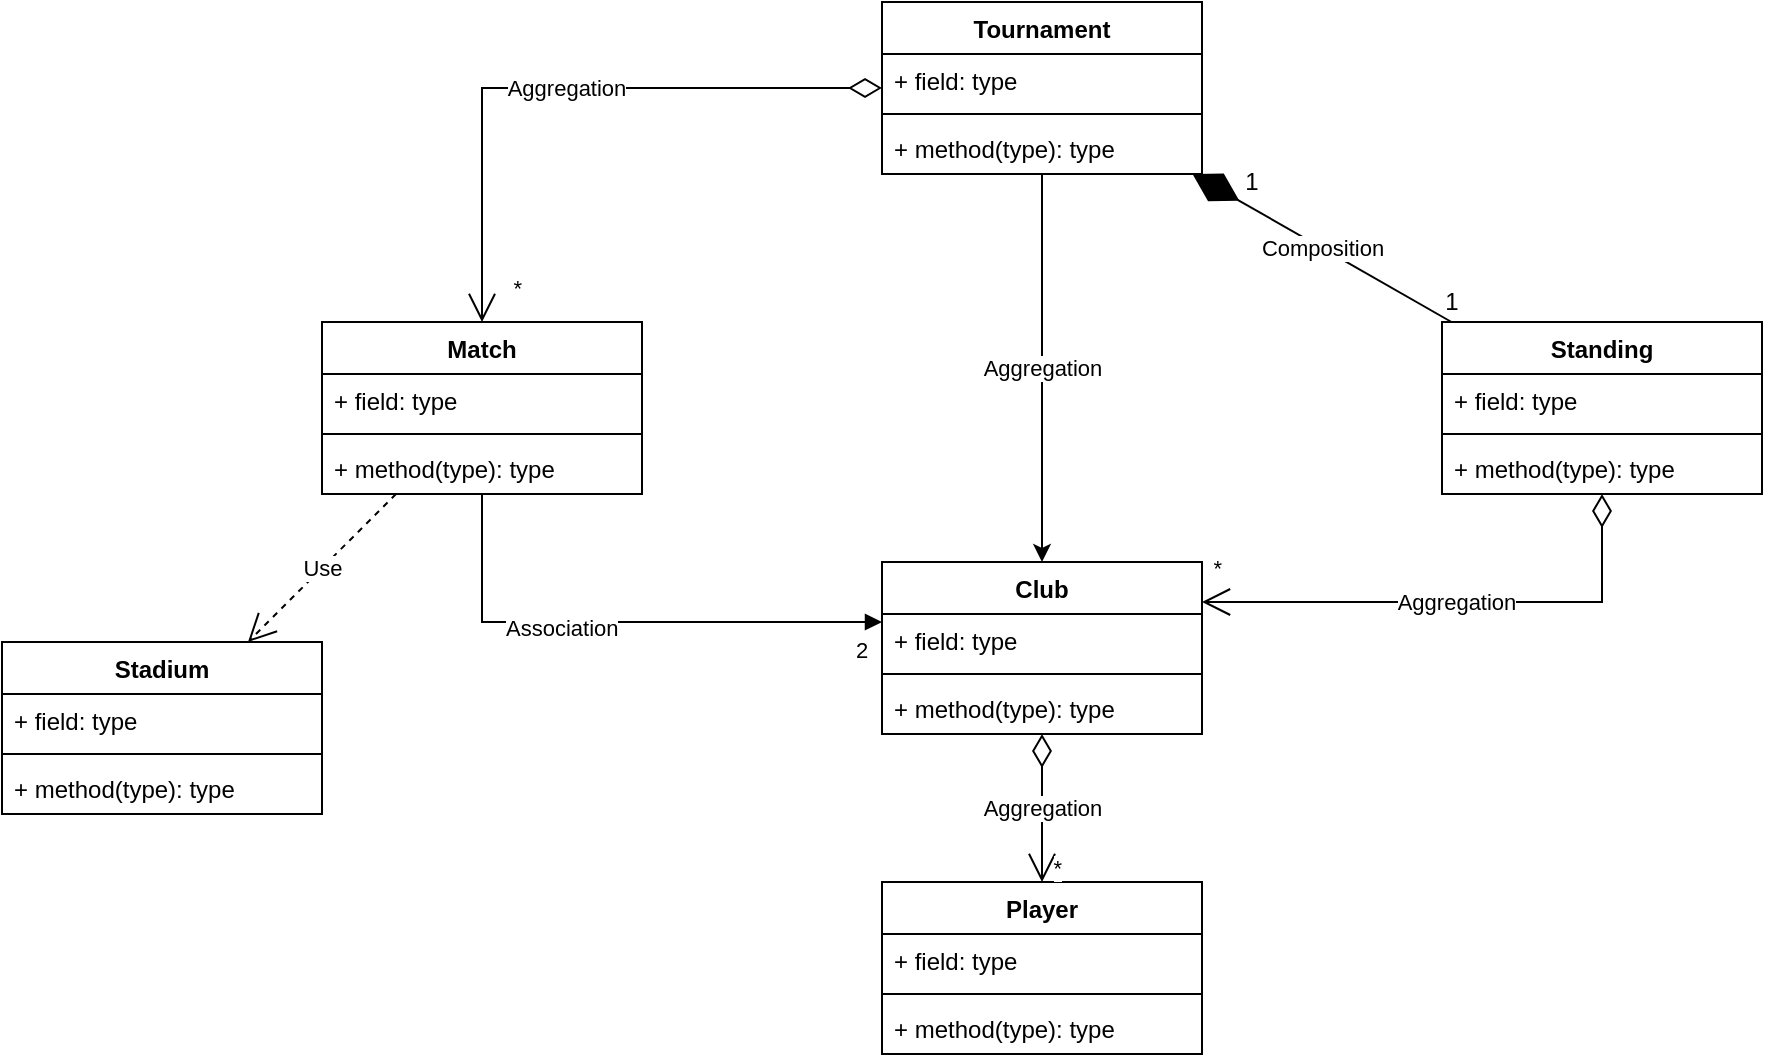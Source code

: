 <mxfile version="21.2.8" type="device" pages="3">
  <diagram name="OG" id="MPA0uaAxC1lePIKqGpgS">
    <mxGraphModel dx="1114" dy="656" grid="1" gridSize="10" guides="1" tooltips="1" connect="1" arrows="1" fold="1" page="1" pageScale="1" pageWidth="1169" pageHeight="827" math="0" shadow="0">
      <root>
        <mxCell id="0" />
        <mxCell id="1" parent="0" />
        <mxCell id="KIPxgTv_2AU-DDFyXzrP-35" value="Aggregation" style="edgeStyle=orthogonalEdgeStyle;rounded=0;orthogonalLoop=1;jettySize=auto;html=1;entryX=0.5;entryY=0;entryDx=0;entryDy=0;" parent="1" source="KIPxgTv_2AU-DDFyXzrP-11" target="KIPxgTv_2AU-DDFyXzrP-23" edge="1">
          <mxGeometry relative="1" as="geometry" />
        </mxCell>
        <mxCell id="KIPxgTv_2AU-DDFyXzrP-11" value="Tournament" style="swimlane;fontStyle=1;align=center;verticalAlign=top;childLayout=stackLayout;horizontal=1;startSize=26;horizontalStack=0;resizeParent=1;resizeParentMax=0;resizeLast=0;collapsible=1;marginBottom=0;whiteSpace=wrap;html=1;" parent="1" vertex="1">
          <mxGeometry x="600" y="120" width="160" height="86" as="geometry" />
        </mxCell>
        <mxCell id="KIPxgTv_2AU-DDFyXzrP-12" value="+ field: type" style="text;strokeColor=none;fillColor=none;align=left;verticalAlign=top;spacingLeft=4;spacingRight=4;overflow=hidden;rotatable=0;points=[[0,0.5],[1,0.5]];portConstraint=eastwest;whiteSpace=wrap;html=1;" parent="KIPxgTv_2AU-DDFyXzrP-11" vertex="1">
          <mxGeometry y="26" width="160" height="26" as="geometry" />
        </mxCell>
        <mxCell id="KIPxgTv_2AU-DDFyXzrP-13" value="" style="line;strokeWidth=1;fillColor=none;align=left;verticalAlign=middle;spacingTop=-1;spacingLeft=3;spacingRight=3;rotatable=0;labelPosition=right;points=[];portConstraint=eastwest;strokeColor=inherit;" parent="KIPxgTv_2AU-DDFyXzrP-11" vertex="1">
          <mxGeometry y="52" width="160" height="8" as="geometry" />
        </mxCell>
        <mxCell id="KIPxgTv_2AU-DDFyXzrP-14" value="+ method(type): type" style="text;strokeColor=none;fillColor=none;align=left;verticalAlign=top;spacingLeft=4;spacingRight=4;overflow=hidden;rotatable=0;points=[[0,0.5],[1,0.5]];portConstraint=eastwest;whiteSpace=wrap;html=1;" parent="KIPxgTv_2AU-DDFyXzrP-11" vertex="1">
          <mxGeometry y="60" width="160" height="26" as="geometry" />
        </mxCell>
        <mxCell id="KIPxgTv_2AU-DDFyXzrP-15" value="Standing" style="swimlane;fontStyle=1;align=center;verticalAlign=top;childLayout=stackLayout;horizontal=1;startSize=26;horizontalStack=0;resizeParent=1;resizeParentMax=0;resizeLast=0;collapsible=1;marginBottom=0;whiteSpace=wrap;html=1;" parent="1" vertex="1">
          <mxGeometry x="880" y="280" width="160" height="86" as="geometry" />
        </mxCell>
        <mxCell id="KIPxgTv_2AU-DDFyXzrP-16" value="+ field: type" style="text;strokeColor=none;fillColor=none;align=left;verticalAlign=top;spacingLeft=4;spacingRight=4;overflow=hidden;rotatable=0;points=[[0,0.5],[1,0.5]];portConstraint=eastwest;whiteSpace=wrap;html=1;" parent="KIPxgTv_2AU-DDFyXzrP-15" vertex="1">
          <mxGeometry y="26" width="160" height="26" as="geometry" />
        </mxCell>
        <mxCell id="KIPxgTv_2AU-DDFyXzrP-17" value="" style="line;strokeWidth=1;fillColor=none;align=left;verticalAlign=middle;spacingTop=-1;spacingLeft=3;spacingRight=3;rotatable=0;labelPosition=right;points=[];portConstraint=eastwest;strokeColor=inherit;" parent="KIPxgTv_2AU-DDFyXzrP-15" vertex="1">
          <mxGeometry y="52" width="160" height="8" as="geometry" />
        </mxCell>
        <mxCell id="KIPxgTv_2AU-DDFyXzrP-18" value="+ method(type): type" style="text;strokeColor=none;fillColor=none;align=left;verticalAlign=top;spacingLeft=4;spacingRight=4;overflow=hidden;rotatable=0;points=[[0,0.5],[1,0.5]];portConstraint=eastwest;whiteSpace=wrap;html=1;" parent="KIPxgTv_2AU-DDFyXzrP-15" vertex="1">
          <mxGeometry y="60" width="160" height="26" as="geometry" />
        </mxCell>
        <mxCell id="KIPxgTv_2AU-DDFyXzrP-19" value="Match" style="swimlane;fontStyle=1;align=center;verticalAlign=top;childLayout=stackLayout;horizontal=1;startSize=26;horizontalStack=0;resizeParent=1;resizeParentMax=0;resizeLast=0;collapsible=1;marginBottom=0;whiteSpace=wrap;html=1;" parent="1" vertex="1">
          <mxGeometry x="320" y="280" width="160" height="86" as="geometry" />
        </mxCell>
        <mxCell id="KIPxgTv_2AU-DDFyXzrP-39" value="Aggregation" style="endArrow=open;html=1;endSize=12;startArrow=diamondThin;startSize=14;startFill=0;edgeStyle=orthogonalEdgeStyle;rounded=0;" parent="KIPxgTv_2AU-DDFyXzrP-19" source="KIPxgTv_2AU-DDFyXzrP-11" target="KIPxgTv_2AU-DDFyXzrP-19" edge="1">
          <mxGeometry relative="1" as="geometry">
            <mxPoint x="-40" y="-50" as="sourcePoint" />
            <mxPoint x="120" y="-50" as="targetPoint" />
          </mxGeometry>
        </mxCell>
        <mxCell id="KIPxgTv_2AU-DDFyXzrP-41" value="*" style="edgeLabel;resizable=0;html=1;align=right;verticalAlign=top;" parent="KIPxgTv_2AU-DDFyXzrP-39" connectable="0" vertex="1">
          <mxGeometry x="1" relative="1" as="geometry">
            <mxPoint x="20" y="-30" as="offset" />
          </mxGeometry>
        </mxCell>
        <mxCell id="KIPxgTv_2AU-DDFyXzrP-20" value="+ field: type" style="text;strokeColor=none;fillColor=none;align=left;verticalAlign=top;spacingLeft=4;spacingRight=4;overflow=hidden;rotatable=0;points=[[0,0.5],[1,0.5]];portConstraint=eastwest;whiteSpace=wrap;html=1;" parent="KIPxgTv_2AU-DDFyXzrP-19" vertex="1">
          <mxGeometry y="26" width="160" height="26" as="geometry" />
        </mxCell>
        <mxCell id="KIPxgTv_2AU-DDFyXzrP-21" value="" style="line;strokeWidth=1;fillColor=none;align=left;verticalAlign=middle;spacingTop=-1;spacingLeft=3;spacingRight=3;rotatable=0;labelPosition=right;points=[];portConstraint=eastwest;strokeColor=inherit;" parent="KIPxgTv_2AU-DDFyXzrP-19" vertex="1">
          <mxGeometry y="52" width="160" height="8" as="geometry" />
        </mxCell>
        <mxCell id="KIPxgTv_2AU-DDFyXzrP-22" value="+ method(type): type" style="text;strokeColor=none;fillColor=none;align=left;verticalAlign=top;spacingLeft=4;spacingRight=4;overflow=hidden;rotatable=0;points=[[0,0.5],[1,0.5]];portConstraint=eastwest;whiteSpace=wrap;html=1;" parent="KIPxgTv_2AU-DDFyXzrP-19" vertex="1">
          <mxGeometry y="60" width="160" height="26" as="geometry" />
        </mxCell>
        <mxCell id="KIPxgTv_2AU-DDFyXzrP-23" value="Club" style="swimlane;fontStyle=1;align=center;verticalAlign=top;childLayout=stackLayout;horizontal=1;startSize=26;horizontalStack=0;resizeParent=1;resizeParentMax=0;resizeLast=0;collapsible=1;marginBottom=0;whiteSpace=wrap;html=1;" parent="1" vertex="1">
          <mxGeometry x="600" y="400" width="160" height="86" as="geometry" />
        </mxCell>
        <mxCell id="KIPxgTv_2AU-DDFyXzrP-24" value="+ field: type" style="text;strokeColor=none;fillColor=none;align=left;verticalAlign=top;spacingLeft=4;spacingRight=4;overflow=hidden;rotatable=0;points=[[0,0.5],[1,0.5]];portConstraint=eastwest;whiteSpace=wrap;html=1;" parent="KIPxgTv_2AU-DDFyXzrP-23" vertex="1">
          <mxGeometry y="26" width="160" height="26" as="geometry" />
        </mxCell>
        <mxCell id="KIPxgTv_2AU-DDFyXzrP-25" value="" style="line;strokeWidth=1;fillColor=none;align=left;verticalAlign=middle;spacingTop=-1;spacingLeft=3;spacingRight=3;rotatable=0;labelPosition=right;points=[];portConstraint=eastwest;strokeColor=inherit;" parent="KIPxgTv_2AU-DDFyXzrP-23" vertex="1">
          <mxGeometry y="52" width="160" height="8" as="geometry" />
        </mxCell>
        <mxCell id="KIPxgTv_2AU-DDFyXzrP-26" value="+ method(type): type" style="text;strokeColor=none;fillColor=none;align=left;verticalAlign=top;spacingLeft=4;spacingRight=4;overflow=hidden;rotatable=0;points=[[0,0.5],[1,0.5]];portConstraint=eastwest;whiteSpace=wrap;html=1;" parent="KIPxgTv_2AU-DDFyXzrP-23" vertex="1">
          <mxGeometry y="60" width="160" height="26" as="geometry" />
        </mxCell>
        <mxCell id="KIPxgTv_2AU-DDFyXzrP-27" value="Player" style="swimlane;fontStyle=1;align=center;verticalAlign=top;childLayout=stackLayout;horizontal=1;startSize=26;horizontalStack=0;resizeParent=1;resizeParentMax=0;resizeLast=0;collapsible=1;marginBottom=0;whiteSpace=wrap;html=1;" parent="1" vertex="1">
          <mxGeometry x="600" y="560" width="160" height="86" as="geometry" />
        </mxCell>
        <mxCell id="KIPxgTv_2AU-DDFyXzrP-28" value="+ field: type" style="text;strokeColor=none;fillColor=none;align=left;verticalAlign=top;spacingLeft=4;spacingRight=4;overflow=hidden;rotatable=0;points=[[0,0.5],[1,0.5]];portConstraint=eastwest;whiteSpace=wrap;html=1;" parent="KIPxgTv_2AU-DDFyXzrP-27" vertex="1">
          <mxGeometry y="26" width="160" height="26" as="geometry" />
        </mxCell>
        <mxCell id="KIPxgTv_2AU-DDFyXzrP-29" value="" style="line;strokeWidth=1;fillColor=none;align=left;verticalAlign=middle;spacingTop=-1;spacingLeft=3;spacingRight=3;rotatable=0;labelPosition=right;points=[];portConstraint=eastwest;strokeColor=inherit;" parent="KIPxgTv_2AU-DDFyXzrP-27" vertex="1">
          <mxGeometry y="52" width="160" height="8" as="geometry" />
        </mxCell>
        <mxCell id="KIPxgTv_2AU-DDFyXzrP-30" value="+ method(type): type" style="text;strokeColor=none;fillColor=none;align=left;verticalAlign=top;spacingLeft=4;spacingRight=4;overflow=hidden;rotatable=0;points=[[0,0.5],[1,0.5]];portConstraint=eastwest;whiteSpace=wrap;html=1;" parent="KIPxgTv_2AU-DDFyXzrP-27" vertex="1">
          <mxGeometry y="60" width="160" height="26" as="geometry" />
        </mxCell>
        <mxCell id="KIPxgTv_2AU-DDFyXzrP-31" value="Stadium" style="swimlane;fontStyle=1;align=center;verticalAlign=top;childLayout=stackLayout;horizontal=1;startSize=26;horizontalStack=0;resizeParent=1;resizeParentMax=0;resizeLast=0;collapsible=1;marginBottom=0;whiteSpace=wrap;html=1;" parent="1" vertex="1">
          <mxGeometry x="160" y="440" width="160" height="86" as="geometry" />
        </mxCell>
        <mxCell id="KIPxgTv_2AU-DDFyXzrP-32" value="+ field: type" style="text;strokeColor=none;fillColor=none;align=left;verticalAlign=top;spacingLeft=4;spacingRight=4;overflow=hidden;rotatable=0;points=[[0,0.5],[1,0.5]];portConstraint=eastwest;whiteSpace=wrap;html=1;" parent="KIPxgTv_2AU-DDFyXzrP-31" vertex="1">
          <mxGeometry y="26" width="160" height="26" as="geometry" />
        </mxCell>
        <mxCell id="KIPxgTv_2AU-DDFyXzrP-33" value="" style="line;strokeWidth=1;fillColor=none;align=left;verticalAlign=middle;spacingTop=-1;spacingLeft=3;spacingRight=3;rotatable=0;labelPosition=right;points=[];portConstraint=eastwest;strokeColor=inherit;" parent="KIPxgTv_2AU-DDFyXzrP-31" vertex="1">
          <mxGeometry y="52" width="160" height="8" as="geometry" />
        </mxCell>
        <mxCell id="KIPxgTv_2AU-DDFyXzrP-34" value="+ method(type): type" style="text;strokeColor=none;fillColor=none;align=left;verticalAlign=top;spacingLeft=4;spacingRight=4;overflow=hidden;rotatable=0;points=[[0,0.5],[1,0.5]];portConstraint=eastwest;whiteSpace=wrap;html=1;" parent="KIPxgTv_2AU-DDFyXzrP-31" vertex="1">
          <mxGeometry y="60" width="160" height="26" as="geometry" />
        </mxCell>
        <mxCell id="KIPxgTv_2AU-DDFyXzrP-37" value="Composition" style="endArrow=diamondThin;endFill=1;endSize=24;html=1;rounded=0;" parent="1" source="KIPxgTv_2AU-DDFyXzrP-15" target="KIPxgTv_2AU-DDFyXzrP-11" edge="1">
          <mxGeometry width="160" relative="1" as="geometry">
            <mxPoint x="840" y="150" as="sourcePoint" />
            <mxPoint x="1000" y="150" as="targetPoint" />
          </mxGeometry>
        </mxCell>
        <mxCell id="KIPxgTv_2AU-DDFyXzrP-42" value="Association" style="endArrow=block;endFill=1;html=1;edgeStyle=orthogonalEdgeStyle;align=left;verticalAlign=top;rounded=0;" parent="1" source="KIPxgTv_2AU-DDFyXzrP-19" target="KIPxgTv_2AU-DDFyXzrP-23" edge="1">
          <mxGeometry x="-0.439" y="10" relative="1" as="geometry">
            <mxPoint x="360" y="480" as="sourcePoint" />
            <mxPoint x="520" y="480" as="targetPoint" />
            <Array as="points">
              <mxPoint x="400" y="430" />
            </Array>
            <mxPoint as="offset" />
          </mxGeometry>
        </mxCell>
        <mxCell id="KIPxgTv_2AU-DDFyXzrP-43" value="2" style="edgeLabel;resizable=0;html=1;align=left;verticalAlign=bottom;" parent="KIPxgTv_2AU-DDFyXzrP-42" connectable="0" vertex="1">
          <mxGeometry x="-1" relative="1" as="geometry">
            <mxPoint x="185" y="86" as="offset" />
          </mxGeometry>
        </mxCell>
        <mxCell id="KIPxgTv_2AU-DDFyXzrP-44" value="1" style="text;html=1;strokeColor=none;fillColor=none;align=center;verticalAlign=middle;whiteSpace=wrap;rounded=0;" parent="1" vertex="1">
          <mxGeometry x="780" y="200" width="10" height="20" as="geometry" />
        </mxCell>
        <mxCell id="KIPxgTv_2AU-DDFyXzrP-45" value="1" style="text;html=1;strokeColor=none;fillColor=none;align=center;verticalAlign=middle;whiteSpace=wrap;rounded=0;" parent="1" vertex="1">
          <mxGeometry x="880" y="260" width="10" height="20" as="geometry" />
        </mxCell>
        <mxCell id="KIPxgTv_2AU-DDFyXzrP-46" value="Aggregation" style="endArrow=open;html=1;endSize=12;startArrow=diamondThin;startSize=14;startFill=0;edgeStyle=orthogonalEdgeStyle;rounded=0;" parent="1" source="KIPxgTv_2AU-DDFyXzrP-15" target="KIPxgTv_2AU-DDFyXzrP-23" edge="1">
          <mxGeometry relative="1" as="geometry">
            <mxPoint x="860" y="430" as="sourcePoint" />
            <mxPoint x="660" y="547" as="targetPoint" />
            <Array as="points">
              <mxPoint x="960" y="420" />
            </Array>
          </mxGeometry>
        </mxCell>
        <mxCell id="KIPxgTv_2AU-DDFyXzrP-47" value="*" style="edgeLabel;resizable=0;html=1;align=right;verticalAlign=top;" parent="KIPxgTv_2AU-DDFyXzrP-46" connectable="0" vertex="1">
          <mxGeometry x="1" relative="1" as="geometry">
            <mxPoint x="10" y="-30" as="offset" />
          </mxGeometry>
        </mxCell>
        <mxCell id="KIPxgTv_2AU-DDFyXzrP-48" value="Aggregation" style="endArrow=open;html=1;endSize=12;startArrow=diamondThin;startSize=14;startFill=0;edgeStyle=orthogonalEdgeStyle;rounded=0;" parent="1" source="KIPxgTv_2AU-DDFyXzrP-23" target="KIPxgTv_2AU-DDFyXzrP-27" edge="1">
          <mxGeometry relative="1" as="geometry">
            <mxPoint x="780" y="530" as="sourcePoint" />
            <mxPoint x="580" y="647" as="targetPoint" />
          </mxGeometry>
        </mxCell>
        <mxCell id="KIPxgTv_2AU-DDFyXzrP-49" value="*" style="edgeLabel;resizable=0;html=1;align=right;verticalAlign=top;" parent="KIPxgTv_2AU-DDFyXzrP-48" connectable="0" vertex="1">
          <mxGeometry x="1" relative="1" as="geometry">
            <mxPoint x="10" y="-20" as="offset" />
          </mxGeometry>
        </mxCell>
        <mxCell id="KIPxgTv_2AU-DDFyXzrP-50" value="Use" style="endArrow=open;endSize=12;dashed=1;html=1;rounded=0;" parent="1" source="KIPxgTv_2AU-DDFyXzrP-19" target="KIPxgTv_2AU-DDFyXzrP-31" edge="1">
          <mxGeometry width="160" relative="1" as="geometry">
            <mxPoint x="130" y="410" as="sourcePoint" />
            <mxPoint x="290" y="410" as="targetPoint" />
          </mxGeometry>
        </mxCell>
      </root>
    </mxGraphModel>
  </diagram>
  <diagram name="v1" id="aquTqSZCy6i18fFIv_4o">
    <mxGraphModel dx="2068" dy="1588" grid="1" gridSize="10" guides="1" tooltips="1" connect="1" arrows="1" fold="1" page="1" pageScale="1" pageWidth="1169" pageHeight="827" math="0" shadow="0">
      <root>
        <mxCell id="dV493GHp_aihXgOjLbki-0" />
        <mxCell id="dV493GHp_aihXgOjLbki-1" parent="dV493GHp_aihXgOjLbki-0" />
        <mxCell id="dV493GHp_aihXgOjLbki-3" value="Tournament" style="swimlane;fontStyle=1;align=center;verticalAlign=top;childLayout=stackLayout;horizontal=1;startSize=26;horizontalStack=0;resizeParent=1;resizeParentMax=0;resizeLast=0;collapsible=1;marginBottom=0;whiteSpace=wrap;html=1;" parent="dV493GHp_aihXgOjLbki-1" vertex="1">
          <mxGeometry x="-360" y="-760" width="160" height="190" as="geometry" />
        </mxCell>
        <mxCell id="dV493GHp_aihXgOjLbki-4" value="id: Int" style="text;strokeColor=none;fillColor=none;align=left;verticalAlign=top;spacingLeft=4;spacingRight=4;overflow=hidden;rotatable=0;points=[[0,0.5],[1,0.5]];portConstraint=eastwest;whiteSpace=wrap;html=1;" parent="dV493GHp_aihXgOjLbki-3" vertex="1">
          <mxGeometry y="26" width="160" height="26" as="geometry" />
        </mxCell>
        <mxCell id="4a3n3pWOZ05Yu4WJPYZI-31" value="winnerTeam?: Club" style="text;strokeColor=none;fillColor=none;align=left;verticalAlign=top;spacingLeft=4;spacingRight=4;overflow=hidden;rotatable=0;points=[[0,0.5],[1,0.5]];portConstraint=eastwest;whiteSpace=wrap;html=1;" parent="dV493GHp_aihXgOjLbki-3" vertex="1">
          <mxGeometry y="52" width="160" height="26" as="geometry" />
        </mxCell>
        <mxCell id="4a3n3pWOZ05Yu4WJPYZI-30" value="participantTeams: List&amp;lt;Club&amp;gt;" style="text;strokeColor=none;fillColor=none;align=left;verticalAlign=top;spacingLeft=4;spacingRight=4;overflow=hidden;rotatable=0;points=[[0,0.5],[1,0.5]];portConstraint=eastwest;whiteSpace=wrap;html=1;fontSize=11;" parent="dV493GHp_aihXgOjLbki-3" vertex="1">
          <mxGeometry y="78" width="160" height="26" as="geometry" />
        </mxCell>
        <mxCell id="4a3n3pWOZ05Yu4WJPYZI-29" value="startDate: DateTime" style="text;strokeColor=none;fillColor=none;align=left;verticalAlign=top;spacingLeft=4;spacingRight=4;overflow=hidden;rotatable=0;points=[[0,0.5],[1,0.5]];portConstraint=eastwest;whiteSpace=wrap;html=1;" parent="dV493GHp_aihXgOjLbki-3" vertex="1">
          <mxGeometry y="104" width="160" height="26" as="geometry" />
        </mxCell>
        <mxCell id="4a3n3pWOZ05Yu4WJPYZI-32" value="endDate: DateTime" style="text;strokeColor=none;fillColor=none;align=left;verticalAlign=top;spacingLeft=4;spacingRight=4;overflow=hidden;rotatable=0;points=[[0,0.5],[1,0.5]];portConstraint=eastwest;whiteSpace=wrap;html=1;" parent="dV493GHp_aihXgOjLbki-3" vertex="1">
          <mxGeometry y="130" width="160" height="26" as="geometry" />
        </mxCell>
        <mxCell id="dV493GHp_aihXgOjLbki-5" value="" style="line;strokeWidth=1;fillColor=none;align=left;verticalAlign=middle;spacingTop=-1;spacingLeft=3;spacingRight=3;rotatable=0;labelPosition=right;points=[];portConstraint=eastwest;strokeColor=inherit;" parent="dV493GHp_aihXgOjLbki-3" vertex="1">
          <mxGeometry y="156" width="160" height="8" as="geometry" />
        </mxCell>
        <mxCell id="dV493GHp_aihXgOjLbki-6" value="+ method(type): type" style="text;strokeColor=none;fillColor=none;align=left;verticalAlign=top;spacingLeft=4;spacingRight=4;overflow=hidden;rotatable=0;points=[[0,0.5],[1,0.5]];portConstraint=eastwest;whiteSpace=wrap;html=1;" parent="dV493GHp_aihXgOjLbki-3" vertex="1">
          <mxGeometry y="164" width="160" height="26" as="geometry" />
        </mxCell>
        <mxCell id="dV493GHp_aihXgOjLbki-7" value="Standing" style="swimlane;fontStyle=1;align=center;verticalAlign=top;childLayout=stackLayout;horizontal=1;startSize=26;horizontalStack=0;resizeParent=1;resizeParentMax=0;resizeLast=0;collapsible=1;marginBottom=0;whiteSpace=wrap;html=1;" parent="dV493GHp_aihXgOjLbki-1" vertex="1">
          <mxGeometry x="-80" y="-440" width="160" height="86" as="geometry" />
        </mxCell>
        <mxCell id="dV493GHp_aihXgOjLbki-8" value="+ field: type" style="text;strokeColor=none;fillColor=none;align=left;verticalAlign=top;spacingLeft=4;spacingRight=4;overflow=hidden;rotatable=0;points=[[0,0.5],[1,0.5]];portConstraint=eastwest;whiteSpace=wrap;html=1;" parent="dV493GHp_aihXgOjLbki-7" vertex="1">
          <mxGeometry y="26" width="160" height="26" as="geometry" />
        </mxCell>
        <mxCell id="dV493GHp_aihXgOjLbki-9" value="" style="line;strokeWidth=1;fillColor=none;align=left;verticalAlign=middle;spacingTop=-1;spacingLeft=3;spacingRight=3;rotatable=0;labelPosition=right;points=[];portConstraint=eastwest;strokeColor=inherit;" parent="dV493GHp_aihXgOjLbki-7" vertex="1">
          <mxGeometry y="52" width="160" height="8" as="geometry" />
        </mxCell>
        <mxCell id="dV493GHp_aihXgOjLbki-10" value="+ method(type): type" style="text;strokeColor=none;fillColor=none;align=left;verticalAlign=top;spacingLeft=4;spacingRight=4;overflow=hidden;rotatable=0;points=[[0,0.5],[1,0.5]];portConstraint=eastwest;whiteSpace=wrap;html=1;" parent="dV493GHp_aihXgOjLbki-7" vertex="1">
          <mxGeometry y="60" width="160" height="26" as="geometry" />
        </mxCell>
        <mxCell id="dV493GHp_aihXgOjLbki-11" value="Match" style="swimlane;fontStyle=1;align=center;verticalAlign=top;childLayout=stackLayout;horizontal=1;startSize=26;horizontalStack=0;resizeParent=1;resizeParentMax=0;resizeLast=0;collapsible=1;marginBottom=0;whiteSpace=wrap;html=1;" parent="dV493GHp_aihXgOjLbki-1" vertex="1">
          <mxGeometry x="-640" y="-440" width="160" height="346" as="geometry" />
        </mxCell>
        <mxCell id="dV493GHp_aihXgOjLbki-12" value="Aggregation" style="endArrow=open;html=1;endSize=12;startArrow=diamondThin;startSize=14;startFill=0;edgeStyle=orthogonalEdgeStyle;rounded=0;" parent="dV493GHp_aihXgOjLbki-11" source="dV493GHp_aihXgOjLbki-3" target="dV493GHp_aihXgOjLbki-11" edge="1">
          <mxGeometry relative="1" as="geometry">
            <mxPoint x="-40" y="-50" as="sourcePoint" />
            <mxPoint x="120" y="-50" as="targetPoint" />
          </mxGeometry>
        </mxCell>
        <mxCell id="dV493GHp_aihXgOjLbki-13" value="*" style="edgeLabel;resizable=0;html=1;align=right;verticalAlign=top;" parent="dV493GHp_aihXgOjLbki-12" connectable="0" vertex="1">
          <mxGeometry x="1" relative="1" as="geometry">
            <mxPoint x="20" y="-30" as="offset" />
          </mxGeometry>
        </mxCell>
        <mxCell id="dV493GHp_aihXgOjLbki-14" value="id: Int" style="text;strokeColor=none;fillColor=none;align=left;verticalAlign=top;spacingLeft=4;spacingRight=4;overflow=hidden;rotatable=0;points=[[0,0.5],[1,0.5]];portConstraint=eastwest;whiteSpace=wrap;html=1;" parent="dV493GHp_aihXgOjLbki-11" vertex="1">
          <mxGeometry y="26" width="160" height="26" as="geometry" />
        </mxCell>
        <mxCell id="4a3n3pWOZ05Yu4WJPYZI-21" value="date: DateTime" style="text;strokeColor=none;fillColor=none;align=left;verticalAlign=top;spacingLeft=4;spacingRight=4;overflow=hidden;rotatable=0;points=[[0,0.5],[1,0.5]];portConstraint=eastwest;whiteSpace=wrap;html=1;" parent="dV493GHp_aihXgOjLbki-11" vertex="1">
          <mxGeometry y="52" width="160" height="26" as="geometry" />
        </mxCell>
        <mxCell id="4a3n3pWOZ05Yu4WJPYZI-20" value="stadium: Stadium" style="text;strokeColor=none;fillColor=none;align=left;verticalAlign=top;spacingLeft=4;spacingRight=4;overflow=hidden;rotatable=0;points=[[0,0.5],[1,0.5]];portConstraint=eastwest;whiteSpace=wrap;html=1;" parent="dV493GHp_aihXgOjLbki-11" vertex="1">
          <mxGeometry y="78" width="160" height="26" as="geometry" />
        </mxCell>
        <mxCell id="4a3n3pWOZ05Yu4WJPYZI-19" value="firstTeam: Club" style="text;strokeColor=none;fillColor=none;align=left;verticalAlign=top;spacingLeft=4;spacingRight=4;overflow=hidden;rotatable=0;points=[[0,0.5],[1,0.5]];portConstraint=eastwest;whiteSpace=wrap;html=1;" parent="dV493GHp_aihXgOjLbki-11" vertex="1">
          <mxGeometry y="104" width="160" height="26" as="geometry" />
        </mxCell>
        <mxCell id="4a3n3pWOZ05Yu4WJPYZI-23" value="secondTeam: Club" style="text;strokeColor=none;fillColor=none;align=left;verticalAlign=top;spacingLeft=4;spacingRight=4;overflow=hidden;rotatable=0;points=[[0,0.5],[1,0.5]];portConstraint=eastwest;whiteSpace=wrap;html=1;" parent="dV493GHp_aihXgOjLbki-11" vertex="1">
          <mxGeometry y="130" width="160" height="26" as="geometry" />
        </mxCell>
        <mxCell id="4a3n3pWOZ05Yu4WJPYZI-22" value="refereeId: Int" style="text;strokeColor=none;fillColor=none;align=left;verticalAlign=top;spacingLeft=4;spacingRight=4;overflow=hidden;rotatable=0;points=[[0,0.5],[1,0.5]];portConstraint=eastwest;whiteSpace=wrap;html=1;" parent="dV493GHp_aihXgOjLbki-11" vertex="1">
          <mxGeometry y="156" width="160" height="26" as="geometry" />
        </mxCell>
        <mxCell id="4a3n3pWOZ05Yu4WJPYZI-24" value="matchIsDraw: Boolean" style="text;strokeColor=none;fillColor=none;align=left;verticalAlign=top;spacingLeft=4;spacingRight=4;overflow=hidden;rotatable=0;points=[[0,0.5],[1,0.5]];portConstraint=eastwest;whiteSpace=wrap;html=1;" parent="dV493GHp_aihXgOjLbki-11" vertex="1">
          <mxGeometry y="182" width="160" height="26" as="geometry" />
        </mxCell>
        <mxCell id="4a3n3pWOZ05Yu4WJPYZI-28" value="matchWinner?: &amp;lt;Club | null&amp;gt;" style="text;strokeColor=none;fillColor=none;align=left;verticalAlign=top;spacingLeft=4;spacingRight=4;overflow=hidden;rotatable=0;points=[[0,0.5],[1,0.5]];portConstraint=eastwest;whiteSpace=wrap;html=1;fontSize=11;" parent="dV493GHp_aihXgOjLbki-11" vertex="1">
          <mxGeometry y="208" width="160" height="26" as="geometry" />
        </mxCell>
        <mxCell id="4a3n3pWOZ05Yu4WJPYZI-27" style="text;strokeColor=none;fillColor=none;align=left;verticalAlign=top;spacingLeft=4;spacingRight=4;overflow=hidden;rotatable=0;points=[[0,0.5],[1,0.5]];portConstraint=eastwest;whiteSpace=wrap;html=1;" parent="dV493GHp_aihXgOjLbki-11" vertex="1">
          <mxGeometry y="234" width="160" height="26" as="geometry" />
        </mxCell>
        <mxCell id="dV493GHp_aihXgOjLbki-15" value="" style="line;strokeWidth=1;fillColor=none;align=left;verticalAlign=middle;spacingTop=-1;spacingLeft=3;spacingRight=3;rotatable=0;labelPosition=right;points=[];portConstraint=eastwest;strokeColor=inherit;" parent="dV493GHp_aihXgOjLbki-11" vertex="1">
          <mxGeometry y="260" width="160" height="8" as="geometry" />
        </mxCell>
        <mxCell id="dV493GHp_aihXgOjLbki-16" value="setResult(String)" style="text;strokeColor=none;fillColor=none;align=left;verticalAlign=top;spacingLeft=4;spacingRight=4;overflow=hidden;rotatable=0;points=[[0,0.5],[1,0.5]];portConstraint=eastwest;whiteSpace=wrap;html=1;" parent="dV493GHp_aihXgOjLbki-11" vertex="1">
          <mxGeometry y="268" width="160" height="26" as="geometry" />
        </mxCell>
        <mxCell id="4a3n3pWOZ05Yu4WJPYZI-26" value="getResult()" style="text;strokeColor=none;fillColor=none;align=left;verticalAlign=top;spacingLeft=4;spacingRight=4;overflow=hidden;rotatable=0;points=[[0,0.5],[1,0.5]];portConstraint=eastwest;whiteSpace=wrap;html=1;" parent="dV493GHp_aihXgOjLbki-11" vertex="1">
          <mxGeometry y="294" width="160" height="26" as="geometry" />
        </mxCell>
        <mxCell id="4a3n3pWOZ05Yu4WJPYZI-25" style="text;strokeColor=none;fillColor=none;align=left;verticalAlign=top;spacingLeft=4;spacingRight=4;overflow=hidden;rotatable=0;points=[[0,0.5],[1,0.5]];portConstraint=eastwest;whiteSpace=wrap;html=1;" parent="dV493GHp_aihXgOjLbki-11" vertex="1">
          <mxGeometry y="320" width="160" height="26" as="geometry" />
        </mxCell>
        <mxCell id="dV493GHp_aihXgOjLbki-17" value="Club" style="swimlane;fontStyle=1;align=center;verticalAlign=top;childLayout=stackLayout;horizontal=1;startSize=26;horizontalStack=0;resizeParent=1;resizeParentMax=0;resizeLast=0;collapsible=1;marginBottom=0;whiteSpace=wrap;html=1;" parent="dV493GHp_aihXgOjLbki-1" vertex="1">
          <mxGeometry x="-360" y="-160" width="160" height="320" as="geometry" />
        </mxCell>
        <mxCell id="dV493GHp_aihXgOjLbki-18" value="id: Int" style="text;strokeColor=none;fillColor=none;align=left;verticalAlign=top;spacingLeft=4;spacingRight=4;overflow=hidden;rotatable=0;points=[[0,0.5],[1,0.5]];portConstraint=eastwest;whiteSpace=wrap;html=1;" parent="dV493GHp_aihXgOjLbki-17" vertex="1">
          <mxGeometry y="26" width="160" height="26" as="geometry" />
        </mxCell>
        <mxCell id="4a3n3pWOZ05Yu4WJPYZI-8" value="name: String" style="text;strokeColor=none;fillColor=none;align=left;verticalAlign=top;spacingLeft=4;spacingRight=4;overflow=hidden;rotatable=0;points=[[0,0.5],[1,0.5]];portConstraint=eastwest;whiteSpace=wrap;html=1;" parent="dV493GHp_aihXgOjLbki-17" vertex="1">
          <mxGeometry y="52" width="160" height="26" as="geometry" />
        </mxCell>
        <mxCell id="4a3n3pWOZ05Yu4WJPYZI-7" value="Foundation_date: DateTime" style="text;strokeColor=none;fillColor=none;align=left;verticalAlign=top;spacingLeft=4;spacingRight=4;overflow=hidden;rotatable=0;points=[[0,0.5],[1,0.5]];portConstraint=eastwest;whiteSpace=wrap;html=1;" parent="dV493GHp_aihXgOjLbki-17" vertex="1">
          <mxGeometry y="78" width="160" height="26" as="geometry" />
        </mxCell>
        <mxCell id="4a3n3pWOZ05Yu4WJPYZI-17" value="managerId: Int" style="text;strokeColor=none;fillColor=none;align=left;verticalAlign=top;spacingLeft=4;spacingRight=4;overflow=hidden;rotatable=0;points=[[0,0.5],[1,0.5]];portConstraint=eastwest;whiteSpace=wrap;html=1;" parent="dV493GHp_aihXgOjLbki-17" vertex="1">
          <mxGeometry y="104" width="160" height="26" as="geometry" />
        </mxCell>
        <mxCell id="4a3n3pWOZ05Yu4WJPYZI-13" value="startingPlayers: List&amp;lt;Int&amp;gt;" style="text;strokeColor=none;fillColor=none;align=left;verticalAlign=top;spacingLeft=4;spacingRight=4;overflow=hidden;rotatable=0;points=[[0,0.5],[1,0.5]];portConstraint=eastwest;whiteSpace=wrap;html=1;fontSize=11;" parent="dV493GHp_aihXgOjLbki-17" vertex="1">
          <mxGeometry y="130" width="160" height="26" as="geometry" />
        </mxCell>
        <mxCell id="4a3n3pWOZ05Yu4WJPYZI-14" value="totalPlayers: List&amp;lt;Int&amp;gt;" style="text;strokeColor=none;fillColor=none;align=left;verticalAlign=top;spacingLeft=4;spacingRight=4;overflow=hidden;rotatable=0;points=[[0,0.5],[1,0.5]];portConstraint=eastwest;whiteSpace=wrap;html=1;" parent="dV493GHp_aihXgOjLbki-17" vertex="1">
          <mxGeometry y="156" width="160" height="26" as="geometry" />
        </mxCell>
        <mxCell id="dV493GHp_aihXgOjLbki-19" value="" style="line;strokeWidth=1;fillColor=none;align=left;verticalAlign=middle;spacingTop=-1;spacingLeft=3;spacingRight=3;rotatable=0;labelPosition=right;points=[];portConstraint=eastwest;strokeColor=inherit;" parent="dV493GHp_aihXgOjLbki-17" vertex="1">
          <mxGeometry y="182" width="160" height="8" as="geometry" />
        </mxCell>
        <mxCell id="dV493GHp_aihXgOjLbki-20" value="addPlayer(player)" style="text;strokeColor=none;fillColor=none;align=left;verticalAlign=top;spacingLeft=4;spacingRight=4;overflow=hidden;rotatable=0;points=[[0,0.5],[1,0.5]];portConstraint=eastwest;whiteSpace=wrap;html=1;" parent="dV493GHp_aihXgOjLbki-17" vertex="1">
          <mxGeometry y="190" width="160" height="26" as="geometry" />
        </mxCell>
        <mxCell id="4a3n3pWOZ05Yu4WJPYZI-12" value="removePlayer(playerId)" style="text;strokeColor=none;fillColor=none;align=left;verticalAlign=top;spacingLeft=4;spacingRight=4;overflow=hidden;rotatable=0;points=[[0,0.5],[1,0.5]];portConstraint=eastwest;whiteSpace=wrap;html=1;" parent="dV493GHp_aihXgOjLbki-17" vertex="1">
          <mxGeometry y="216" width="160" height="26" as="geometry" />
        </mxCell>
        <mxCell id="4a3n3pWOZ05Yu4WJPYZI-11" value="assignNumber(playerId, number)" style="text;strokeColor=none;fillColor=none;align=left;verticalAlign=top;spacingLeft=4;spacingRight=4;overflow=hidden;rotatable=0;points=[[0,0.5],[1,0.5]];portConstraint=eastwest;whiteSpace=wrap;html=1;fontSize=10;" parent="dV493GHp_aihXgOjLbki-17" vertex="1">
          <mxGeometry y="242" width="160" height="26" as="geometry" />
        </mxCell>
        <mxCell id="4a3n3pWOZ05Yu4WJPYZI-10" value="getPosition()" style="text;strokeColor=none;fillColor=none;align=left;verticalAlign=top;spacingLeft=4;spacingRight=4;overflow=hidden;rotatable=0;points=[[0,0.5],[1,0.5]];portConstraint=eastwest;whiteSpace=wrap;html=1;" parent="dV493GHp_aihXgOjLbki-17" vertex="1">
          <mxGeometry y="268" width="160" height="26" as="geometry" />
        </mxCell>
        <mxCell id="4a3n3pWOZ05Yu4WJPYZI-9" value="getLastMatchResult()" style="text;strokeColor=none;fillColor=none;align=left;verticalAlign=top;spacingLeft=4;spacingRight=4;overflow=hidden;rotatable=0;points=[[0,0.5],[1,0.5]];portConstraint=eastwest;whiteSpace=wrap;html=1;" parent="dV493GHp_aihXgOjLbki-17" vertex="1">
          <mxGeometry y="294" width="160" height="26" as="geometry" />
        </mxCell>
        <mxCell id="dV493GHp_aihXgOjLbki-21" value="Player" style="swimlane;fontStyle=1;align=center;verticalAlign=top;childLayout=stackLayout;horizontal=1;startSize=26;horizontalStack=0;resizeParent=1;resizeParentMax=0;resizeLast=0;collapsible=1;marginBottom=0;whiteSpace=wrap;html=1;" parent="dV493GHp_aihXgOjLbki-1" vertex="1">
          <mxGeometry x="-360" y="240" width="160" height="216" as="geometry" />
        </mxCell>
        <mxCell id="4a3n3pWOZ05Yu4WJPYZI-6" value="id: Int" style="text;strokeColor=none;fillColor=none;align=left;verticalAlign=top;spacingLeft=4;spacingRight=4;overflow=hidden;rotatable=0;points=[[0,0.5],[1,0.5]];portConstraint=eastwest;whiteSpace=wrap;html=1;" parent="dV493GHp_aihXgOjLbki-21" vertex="1">
          <mxGeometry y="26" width="160" height="26" as="geometry" />
        </mxCell>
        <mxCell id="dV493GHp_aihXgOjLbki-22" value="name: String" style="text;strokeColor=none;fillColor=none;align=left;verticalAlign=top;spacingLeft=4;spacingRight=4;overflow=hidden;rotatable=0;points=[[0,0.5],[1,0.5]];portConstraint=eastwest;whiteSpace=wrap;html=1;" parent="dV493GHp_aihXgOjLbki-21" vertex="1">
          <mxGeometry y="52" width="160" height="26" as="geometry" />
        </mxCell>
        <mxCell id="4a3n3pWOZ05Yu4WJPYZI-5" value="number: Int" style="text;strokeColor=none;fillColor=none;align=left;verticalAlign=top;spacingLeft=4;spacingRight=4;overflow=hidden;rotatable=0;points=[[0,0.5],[1,0.5]];portConstraint=eastwest;whiteSpace=wrap;html=1;" parent="dV493GHp_aihXgOjLbki-21" vertex="1">
          <mxGeometry y="78" width="160" height="26" as="geometry" />
        </mxCell>
        <mxCell id="4a3n3pWOZ05Yu4WJPYZI-15" value="position: String" style="text;strokeColor=none;fillColor=none;align=left;verticalAlign=top;spacingLeft=4;spacingRight=4;overflow=hidden;rotatable=0;points=[[0,0.5],[1,0.5]];portConstraint=eastwest;whiteSpace=wrap;html=1;" parent="dV493GHp_aihXgOjLbki-21" vertex="1">
          <mxGeometry y="104" width="160" height="26" as="geometry" />
        </mxCell>
        <mxCell id="4a3n3pWOZ05Yu4WJPYZI-16" value="substitute: Boolean" style="text;strokeColor=none;fillColor=none;align=left;verticalAlign=top;spacingLeft=4;spacingRight=4;overflow=hidden;rotatable=0;points=[[0,0.5],[1,0.5]];portConstraint=eastwest;whiteSpace=wrap;html=1;" parent="dV493GHp_aihXgOjLbki-21" vertex="1">
          <mxGeometry y="130" width="160" height="26" as="geometry" />
        </mxCell>
        <mxCell id="4a3n3pWOZ05Yu4WJPYZI-4" value="active: Boolean" style="text;strokeColor=none;fillColor=none;align=left;verticalAlign=top;spacingLeft=4;spacingRight=4;overflow=hidden;rotatable=0;points=[[0,0.5],[1,0.5]];portConstraint=eastwest;whiteSpace=wrap;html=1;" parent="dV493GHp_aihXgOjLbki-21" vertex="1">
          <mxGeometry y="156" width="160" height="26" as="geometry" />
        </mxCell>
        <mxCell id="dV493GHp_aihXgOjLbki-23" value="" style="line;strokeWidth=1;fillColor=none;align=left;verticalAlign=middle;spacingTop=-1;spacingLeft=3;spacingRight=3;rotatable=0;labelPosition=right;points=[];portConstraint=eastwest;strokeColor=inherit;" parent="dV493GHp_aihXgOjLbki-21" vertex="1">
          <mxGeometry y="182" width="160" height="8" as="geometry" />
        </mxCell>
        <mxCell id="dV493GHp_aihXgOjLbki-24" value="+ method(type): type" style="text;strokeColor=none;fillColor=none;align=left;verticalAlign=top;spacingLeft=4;spacingRight=4;overflow=hidden;rotatable=0;points=[[0,0.5],[1,0.5]];portConstraint=eastwest;whiteSpace=wrap;html=1;" parent="dV493GHp_aihXgOjLbki-21" vertex="1">
          <mxGeometry y="190" width="160" height="26" as="geometry" />
        </mxCell>
        <mxCell id="dV493GHp_aihXgOjLbki-25" value="Stadium" style="swimlane;fontStyle=1;align=center;verticalAlign=top;childLayout=stackLayout;horizontal=1;startSize=26;horizontalStack=0;resizeParent=1;resizeParentMax=0;resizeLast=0;collapsible=1;marginBottom=0;whiteSpace=wrap;html=1;" parent="dV493GHp_aihXgOjLbki-1" vertex="1">
          <mxGeometry x="-880" y="-160" width="160" height="190" as="geometry" />
        </mxCell>
        <mxCell id="dV493GHp_aihXgOjLbki-26" value="id: Int" style="text;strokeColor=none;fillColor=none;align=left;verticalAlign=top;spacingLeft=4;spacingRight=4;overflow=hidden;rotatable=0;points=[[0,0.5],[1,0.5]];portConstraint=eastwest;whiteSpace=wrap;html=1;" parent="dV493GHp_aihXgOjLbki-25" vertex="1">
          <mxGeometry y="26" width="160" height="26" as="geometry" />
        </mxCell>
        <mxCell id="4a3n3pWOZ05Yu4WJPYZI-36" value="name: String" style="text;strokeColor=none;fillColor=none;align=left;verticalAlign=top;spacingLeft=4;spacingRight=4;overflow=hidden;rotatable=0;points=[[0,0.5],[1,0.5]];portConstraint=eastwest;whiteSpace=wrap;html=1;" parent="dV493GHp_aihXgOjLbki-25" vertex="1">
          <mxGeometry y="52" width="160" height="26" as="geometry" />
        </mxCell>
        <mxCell id="4a3n3pWOZ05Yu4WJPYZI-35" value="location: Location" style="text;strokeColor=none;fillColor=none;align=left;verticalAlign=top;spacingLeft=4;spacingRight=4;overflow=hidden;rotatable=0;points=[[0,0.5],[1,0.5]];portConstraint=eastwest;whiteSpace=wrap;html=1;" parent="dV493GHp_aihXgOjLbki-25" vertex="1">
          <mxGeometry y="78" width="160" height="26" as="geometry" />
        </mxCell>
        <mxCell id="4a3n3pWOZ05Yu4WJPYZI-34" value="maxAttendance: Int" style="text;strokeColor=none;fillColor=none;align=left;verticalAlign=top;spacingLeft=4;spacingRight=4;overflow=hidden;rotatable=0;points=[[0,0.5],[1,0.5]];portConstraint=eastwest;whiteSpace=wrap;html=1;" parent="dV493GHp_aihXgOjLbki-25" vertex="1">
          <mxGeometry y="104" width="160" height="26" as="geometry" />
        </mxCell>
        <mxCell id="4a3n3pWOZ05Yu4WJPYZI-33" value="owner: String" style="text;strokeColor=none;fillColor=none;align=left;verticalAlign=top;spacingLeft=4;spacingRight=4;overflow=hidden;rotatable=0;points=[[0,0.5],[1,0.5]];portConstraint=eastwest;whiteSpace=wrap;html=1;" parent="dV493GHp_aihXgOjLbki-25" vertex="1">
          <mxGeometry y="130" width="160" height="26" as="geometry" />
        </mxCell>
        <mxCell id="dV493GHp_aihXgOjLbki-27" value="" style="line;strokeWidth=1;fillColor=none;align=left;verticalAlign=middle;spacingTop=-1;spacingLeft=3;spacingRight=3;rotatable=0;labelPosition=right;points=[];portConstraint=eastwest;strokeColor=inherit;" parent="dV493GHp_aihXgOjLbki-25" vertex="1">
          <mxGeometry y="156" width="160" height="8" as="geometry" />
        </mxCell>
        <mxCell id="dV493GHp_aihXgOjLbki-28" value="+ method(type): type" style="text;strokeColor=none;fillColor=none;align=left;verticalAlign=top;spacingLeft=4;spacingRight=4;overflow=hidden;rotatable=0;points=[[0,0.5],[1,0.5]];portConstraint=eastwest;whiteSpace=wrap;html=1;" parent="dV493GHp_aihXgOjLbki-25" vertex="1">
          <mxGeometry y="164" width="160" height="26" as="geometry" />
        </mxCell>
        <mxCell id="dV493GHp_aihXgOjLbki-29" value="Composition" style="endArrow=diamondThin;endFill=1;endSize=24;html=1;rounded=0;" parent="dV493GHp_aihXgOjLbki-1" source="dV493GHp_aihXgOjLbki-7" target="dV493GHp_aihXgOjLbki-3" edge="1">
          <mxGeometry width="160" relative="1" as="geometry">
            <mxPoint x="-120" y="-570" as="sourcePoint" />
            <mxPoint x="40" y="-570" as="targetPoint" />
          </mxGeometry>
        </mxCell>
        <mxCell id="dV493GHp_aihXgOjLbki-30" value="Association" style="endArrow=block;endFill=1;html=1;edgeStyle=orthogonalEdgeStyle;align=left;verticalAlign=top;rounded=0;" parent="dV493GHp_aihXgOjLbki-1" source="dV493GHp_aihXgOjLbki-11" target="dV493GHp_aihXgOjLbki-17" edge="1">
          <mxGeometry x="-0.439" y="10" relative="1" as="geometry">
            <mxPoint x="-600" y="-240" as="sourcePoint" />
            <mxPoint x="-440" y="-240" as="targetPoint" />
            <Array as="points">
              <mxPoint x="-560" y="-150" />
            </Array>
            <mxPoint as="offset" />
          </mxGeometry>
        </mxCell>
        <mxCell id="dV493GHp_aihXgOjLbki-31" value="2" style="edgeLabel;resizable=0;html=1;align=left;verticalAlign=bottom;" parent="dV493GHp_aihXgOjLbki-30" connectable="0" vertex="1">
          <mxGeometry x="-1" relative="1" as="geometry">
            <mxPoint x="210" y="-12" as="offset" />
          </mxGeometry>
        </mxCell>
        <mxCell id="dV493GHp_aihXgOjLbki-32" value="1" style="text;html=1;strokeColor=none;fillColor=none;align=center;verticalAlign=middle;whiteSpace=wrap;rounded=0;" parent="dV493GHp_aihXgOjLbki-1" vertex="1">
          <mxGeometry x="-200" y="-570" width="10" height="20" as="geometry" />
        </mxCell>
        <mxCell id="dV493GHp_aihXgOjLbki-33" value="1" style="text;html=1;strokeColor=none;fillColor=none;align=center;verticalAlign=middle;whiteSpace=wrap;rounded=0;" parent="dV493GHp_aihXgOjLbki-1" vertex="1">
          <mxGeometry x="-60" y="-460" width="10" height="20" as="geometry" />
        </mxCell>
        <mxCell id="dV493GHp_aihXgOjLbki-34" value="Aggregation" style="endArrow=open;html=1;endSize=12;startArrow=diamondThin;startSize=14;startFill=0;edgeStyle=orthogonalEdgeStyle;rounded=0;" parent="dV493GHp_aihXgOjLbki-1" source="dV493GHp_aihXgOjLbki-7" target="dV493GHp_aihXgOjLbki-17" edge="1">
          <mxGeometry relative="1" as="geometry">
            <mxPoint x="-100" y="-290" as="sourcePoint" />
            <mxPoint x="-300" y="-173" as="targetPoint" />
            <Array as="points">
              <mxPoint y="-150" />
            </Array>
          </mxGeometry>
        </mxCell>
        <mxCell id="dV493GHp_aihXgOjLbki-35" value="*" style="edgeLabel;resizable=0;html=1;align=right;verticalAlign=top;" parent="dV493GHp_aihXgOjLbki-34" connectable="0" vertex="1">
          <mxGeometry x="1" relative="1" as="geometry">
            <mxPoint x="10" y="-30" as="offset" />
          </mxGeometry>
        </mxCell>
        <mxCell id="dV493GHp_aihXgOjLbki-36" value="Aggregation" style="endArrow=open;html=1;endSize=12;startArrow=diamondThin;startSize=14;startFill=0;edgeStyle=orthogonalEdgeStyle;rounded=0;" parent="dV493GHp_aihXgOjLbki-1" source="dV493GHp_aihXgOjLbki-17" target="dV493GHp_aihXgOjLbki-21" edge="1">
          <mxGeometry relative="1" as="geometry">
            <mxPoint x="-180" y="-190" as="sourcePoint" />
            <mxPoint x="-380" y="-73" as="targetPoint" />
          </mxGeometry>
        </mxCell>
        <mxCell id="dV493GHp_aihXgOjLbki-37" value="*" style="edgeLabel;resizable=0;html=1;align=right;verticalAlign=top;" parent="dV493GHp_aihXgOjLbki-36" connectable="0" vertex="1">
          <mxGeometry x="1" relative="1" as="geometry">
            <mxPoint x="10" y="-20" as="offset" />
          </mxGeometry>
        </mxCell>
        <mxCell id="dV493GHp_aihXgOjLbki-38" value="Use" style="endArrow=open;endSize=12;dashed=1;html=1;rounded=0;" parent="dV493GHp_aihXgOjLbki-1" source="dV493GHp_aihXgOjLbki-11" target="dV493GHp_aihXgOjLbki-25" edge="1">
          <mxGeometry width="160" relative="1" as="geometry">
            <mxPoint x="-830" y="-310" as="sourcePoint" />
            <mxPoint x="-670" y="-310" as="targetPoint" />
          </mxGeometry>
        </mxCell>
        <mxCell id="4a3n3pWOZ05Yu4WJPYZI-2" value="Aggregation" style="endArrow=open;html=1;endSize=12;startArrow=diamondThin;startSize=14;startFill=0;edgeStyle=orthogonalEdgeStyle;align=left;verticalAlign=bottom;rounded=0;" parent="dV493GHp_aihXgOjLbki-1" source="dV493GHp_aihXgOjLbki-3" target="dV493GHp_aihXgOjLbki-17" edge="1">
          <mxGeometry x="0.06" y="-10" relative="1" as="geometry">
            <mxPoint x="-400" y="-430" as="sourcePoint" />
            <mxPoint x="-240" y="-430" as="targetPoint" />
            <mxPoint as="offset" />
          </mxGeometry>
        </mxCell>
        <mxCell id="4a3n3pWOZ05Yu4WJPYZI-3" value="*" style="text;html=1;strokeColor=none;fillColor=none;align=center;verticalAlign=middle;whiteSpace=wrap;rounded=0;" parent="dV493GHp_aihXgOjLbki-1" vertex="1">
          <mxGeometry x="-270" y="-350" width="10" height="20" as="geometry" />
        </mxCell>
        <mxCell id="4a3n3pWOZ05Yu4WJPYZI-18" value="Manager" style="rounded=0;whiteSpace=wrap;html=1;" parent="dV493GHp_aihXgOjLbki-1" vertex="1">
          <mxGeometry x="-600" y="80" width="120" height="60" as="geometry" />
        </mxCell>
        <mxCell id="4a3n3pWOZ05Yu4WJPYZI-37" value="Location" style="swimlane;fontStyle=1;align=center;verticalAlign=top;childLayout=stackLayout;horizontal=1;startSize=26;horizontalStack=0;resizeParent=1;resizeParentMax=0;resizeLast=0;collapsible=1;marginBottom=0;whiteSpace=wrap;html=1;" parent="dV493GHp_aihXgOjLbki-1" vertex="1">
          <mxGeometry x="-1120" y="-160" width="160" height="138" as="geometry" />
        </mxCell>
        <mxCell id="4a3n3pWOZ05Yu4WJPYZI-38" value="country: String" style="text;strokeColor=none;fillColor=none;align=left;verticalAlign=top;spacingLeft=4;spacingRight=4;overflow=hidden;rotatable=0;points=[[0,0.5],[1,0.5]];portConstraint=eastwest;whiteSpace=wrap;html=1;" parent="4a3n3pWOZ05Yu4WJPYZI-37" vertex="1">
          <mxGeometry y="26" width="160" height="26" as="geometry" />
        </mxCell>
        <mxCell id="4a3n3pWOZ05Yu4WJPYZI-39" value="State?Province?: String" style="text;strokeColor=none;fillColor=none;align=left;verticalAlign=top;spacingLeft=4;spacingRight=4;overflow=hidden;rotatable=0;points=[[0,0.5],[1,0.5]];portConstraint=eastwest;whiteSpace=wrap;html=1;" parent="4a3n3pWOZ05Yu4WJPYZI-37" vertex="1">
          <mxGeometry y="52" width="160" height="26" as="geometry" />
        </mxCell>
        <mxCell id="4a3n3pWOZ05Yu4WJPYZI-40" value="City: String" style="text;strokeColor=none;fillColor=none;align=left;verticalAlign=top;spacingLeft=4;spacingRight=4;overflow=hidden;rotatable=0;points=[[0,0.5],[1,0.5]];portConstraint=eastwest;whiteSpace=wrap;html=1;" parent="4a3n3pWOZ05Yu4WJPYZI-37" vertex="1">
          <mxGeometry y="78" width="160" height="26" as="geometry" />
        </mxCell>
        <mxCell id="4a3n3pWOZ05Yu4WJPYZI-43" value="" style="line;strokeWidth=1;fillColor=none;align=left;verticalAlign=middle;spacingTop=-1;spacingLeft=3;spacingRight=3;rotatable=0;labelPosition=right;points=[];portConstraint=eastwest;strokeColor=inherit;" parent="4a3n3pWOZ05Yu4WJPYZI-37" vertex="1">
          <mxGeometry y="104" width="160" height="8" as="geometry" />
        </mxCell>
        <mxCell id="4a3n3pWOZ05Yu4WJPYZI-44" value="updateLocation(location)" style="text;strokeColor=none;fillColor=none;align=left;verticalAlign=top;spacingLeft=4;spacingRight=4;overflow=hidden;rotatable=0;points=[[0,0.5],[1,0.5]];portConstraint=eastwest;whiteSpace=wrap;html=1;" parent="4a3n3pWOZ05Yu4WJPYZI-37" vertex="1">
          <mxGeometry y="112" width="160" height="26" as="geometry" />
        </mxCell>
        <mxCell id="4a3n3pWOZ05Yu4WJPYZI-45" value="Referee" style="rounded=0;whiteSpace=wrap;html=1;" parent="dV493GHp_aihXgOjLbki-1" vertex="1">
          <mxGeometry x="-880" y="-400" width="120" height="60" as="geometry" />
        </mxCell>
      </root>
    </mxGraphModel>
  </diagram>
  <diagram name="v2" id="POiLNcgYe56JvlowhnD5">
    <mxGraphModel dx="2283" dy="1483" grid="1" gridSize="10" guides="1" tooltips="1" connect="1" arrows="1" fold="1" page="1" pageScale="1" pageWidth="1169" pageHeight="827" math="0" shadow="0">
      <root>
        <mxCell id="5EpBdNsIj8MeOuXgZA-p-0" />
        <mxCell id="5EpBdNsIj8MeOuXgZA-p-1" parent="5EpBdNsIj8MeOuXgZA-p-0" />
        <mxCell id="5EpBdNsIj8MeOuXgZA-p-2" value="Tournament" style="swimlane;fontStyle=1;align=center;verticalAlign=top;childLayout=stackLayout;horizontal=1;startSize=26;horizontalStack=0;resizeParent=1;resizeParentMax=0;resizeLast=0;collapsible=1;marginBottom=0;whiteSpace=wrap;html=1;" parent="5EpBdNsIj8MeOuXgZA-p-1" vertex="1">
          <mxGeometry x="-360" y="-760" width="160" height="268" as="geometry" />
        </mxCell>
        <mxCell id="5EpBdNsIj8MeOuXgZA-p-3" value="id: Int" style="text;strokeColor=none;fillColor=none;align=left;verticalAlign=top;spacingLeft=4;spacingRight=4;overflow=hidden;rotatable=0;points=[[0,0.5],[1,0.5]];portConstraint=eastwest;whiteSpace=wrap;html=1;" parent="5EpBdNsIj8MeOuXgZA-p-2" vertex="1">
          <mxGeometry y="26" width="160" height="26" as="geometry" />
        </mxCell>
        <mxCell id="QCdy4RwUxOkTAdH7uAyE-32" value="name: String" style="text;strokeColor=none;fillColor=none;align=left;verticalAlign=top;spacingLeft=4;spacingRight=4;overflow=hidden;rotatable=0;points=[[0,0.5],[1,0.5]];portConstraint=eastwest;whiteSpace=wrap;html=1;" parent="5EpBdNsIj8MeOuXgZA-p-2" vertex="1">
          <mxGeometry y="52" width="160" height="26" as="geometry" />
        </mxCell>
        <mxCell id="QCdy4RwUxOkTAdH7uAyE-33" value="organizer: String" style="text;strokeColor=none;fillColor=none;align=left;verticalAlign=top;spacingLeft=4;spacingRight=4;overflow=hidden;rotatable=0;points=[[0,0.5],[1,0.5]];portConstraint=eastwest;whiteSpace=wrap;html=1;" parent="5EpBdNsIj8MeOuXgZA-p-2" vertex="1">
          <mxGeometry y="78" width="160" height="26" as="geometry" />
        </mxCell>
        <mxCell id="5EpBdNsIj8MeOuXgZA-p-4" value="winner: Club" style="text;strokeColor=none;fillColor=none;align=left;verticalAlign=top;spacingLeft=4;spacingRight=4;overflow=hidden;rotatable=0;points=[[0,0.5],[1,0.5]];portConstraint=eastwest;whiteSpace=wrap;html=1;" parent="5EpBdNsIj8MeOuXgZA-p-2" vertex="1">
          <mxGeometry y="104" width="160" height="26" as="geometry" />
        </mxCell>
        <mxCell id="5EpBdNsIj8MeOuXgZA-p-5" value="participantTeams: List&amp;lt;Club&amp;gt;" style="text;strokeColor=none;fillColor=none;align=left;verticalAlign=top;spacingLeft=4;spacingRight=4;overflow=hidden;rotatable=0;points=[[0,0.5],[1,0.5]];portConstraint=eastwest;whiteSpace=wrap;html=1;fontSize=11;" parent="5EpBdNsIj8MeOuXgZA-p-2" vertex="1">
          <mxGeometry y="130" width="160" height="26" as="geometry" />
        </mxCell>
        <mxCell id="QCdy4RwUxOkTAdH7uAyE-34" value="standings: List&amp;lt;Standing&amp;gt;" style="text;strokeColor=none;fillColor=none;align=left;verticalAlign=top;spacingLeft=4;spacingRight=4;overflow=hidden;rotatable=0;points=[[0,0.5],[1,0.5]];portConstraint=eastwest;whiteSpace=wrap;html=1;fontSize=11;" parent="5EpBdNsIj8MeOuXgZA-p-2" vertex="1">
          <mxGeometry y="156" width="160" height="26" as="geometry" />
        </mxCell>
        <mxCell id="5EpBdNsIj8MeOuXgZA-p-6" value="startDate: DateTime" style="text;strokeColor=none;fillColor=none;align=left;verticalAlign=top;spacingLeft=4;spacingRight=4;overflow=hidden;rotatable=0;points=[[0,0.5],[1,0.5]];portConstraint=eastwest;whiteSpace=wrap;html=1;" parent="5EpBdNsIj8MeOuXgZA-p-2" vertex="1">
          <mxGeometry y="182" width="160" height="26" as="geometry" />
        </mxCell>
        <mxCell id="5EpBdNsIj8MeOuXgZA-p-7" value="endDate: DateTime" style="text;strokeColor=none;fillColor=none;align=left;verticalAlign=top;spacingLeft=4;spacingRight=4;overflow=hidden;rotatable=0;points=[[0,0.5],[1,0.5]];portConstraint=eastwest;whiteSpace=wrap;html=1;" parent="5EpBdNsIj8MeOuXgZA-p-2" vertex="1">
          <mxGeometry y="208" width="160" height="26" as="geometry" />
        </mxCell>
        <mxCell id="5EpBdNsIj8MeOuXgZA-p-8" value="" style="line;strokeWidth=1;fillColor=none;align=left;verticalAlign=middle;spacingTop=-1;spacingLeft=3;spacingRight=3;rotatable=0;labelPosition=right;points=[];portConstraint=eastwest;strokeColor=inherit;" parent="5EpBdNsIj8MeOuXgZA-p-2" vertex="1">
          <mxGeometry y="234" width="160" height="8" as="geometry" />
        </mxCell>
        <mxCell id="5EpBdNsIj8MeOuXgZA-p-9" value="+ method(type): type" style="text;strokeColor=none;fillColor=none;align=left;verticalAlign=top;spacingLeft=4;spacingRight=4;overflow=hidden;rotatable=0;points=[[0,0.5],[1,0.5]];portConstraint=eastwest;whiteSpace=wrap;html=1;" parent="5EpBdNsIj8MeOuXgZA-p-2" vertex="1">
          <mxGeometry y="242" width="160" height="26" as="geometry" />
        </mxCell>
        <mxCell id="5EpBdNsIj8MeOuXgZA-p-10" value="Standing" style="swimlane;fontStyle=1;align=center;verticalAlign=top;childLayout=stackLayout;horizontal=1;startSize=26;horizontalStack=0;resizeParent=1;resizeParentMax=0;resizeLast=0;collapsible=1;marginBottom=0;whiteSpace=wrap;html=1;" parent="5EpBdNsIj8MeOuXgZA-p-1" vertex="1">
          <mxGeometry x="-80" y="-440" width="160" height="164" as="geometry" />
        </mxCell>
        <mxCell id="5EpBdNsIj8MeOuXgZA-p-11" value="id: Int" style="text;strokeColor=none;fillColor=none;align=left;verticalAlign=top;spacingLeft=4;spacingRight=4;overflow=hidden;rotatable=0;points=[[0,0.5],[1,0.5]];portConstraint=eastwest;whiteSpace=wrap;html=1;" parent="5EpBdNsIj8MeOuXgZA-p-10" vertex="1">
          <mxGeometry y="26" width="160" height="26" as="geometry" />
        </mxCell>
        <mxCell id="QCdy4RwUxOkTAdH7uAyE-31" value="clubPosition: int" style="text;strokeColor=none;fillColor=none;align=left;verticalAlign=top;spacingLeft=4;spacingRight=4;overflow=hidden;rotatable=0;points=[[0,0.5],[1,0.5]];portConstraint=eastwest;whiteSpace=wrap;html=1;" parent="5EpBdNsIj8MeOuXgZA-p-10" vertex="1">
          <mxGeometry y="52" width="160" height="26" as="geometry" />
        </mxCell>
        <mxCell id="QCdy4RwUxOkTAdH7uAyE-30" value="tournament: Tournament" style="text;strokeColor=none;fillColor=none;align=left;verticalAlign=top;spacingLeft=4;spacingRight=4;overflow=hidden;rotatable=0;points=[[0,0.5],[1,0.5]];portConstraint=eastwest;whiteSpace=wrap;html=1;" parent="5EpBdNsIj8MeOuXgZA-p-10" vertex="1">
          <mxGeometry y="78" width="160" height="26" as="geometry" />
        </mxCell>
        <mxCell id="QCdy4RwUxOkTAdH7uAyE-29" value="club: Club" style="text;strokeColor=none;fillColor=none;align=left;verticalAlign=top;spacingLeft=4;spacingRight=4;overflow=hidden;rotatable=0;points=[[0,0.5],[1,0.5]];portConstraint=eastwest;whiteSpace=wrap;html=1;" parent="5EpBdNsIj8MeOuXgZA-p-10" vertex="1">
          <mxGeometry y="104" width="160" height="26" as="geometry" />
        </mxCell>
        <mxCell id="5EpBdNsIj8MeOuXgZA-p-12" value="" style="line;strokeWidth=1;fillColor=none;align=left;verticalAlign=middle;spacingTop=-1;spacingLeft=3;spacingRight=3;rotatable=0;labelPosition=right;points=[];portConstraint=eastwest;strokeColor=inherit;" parent="5EpBdNsIj8MeOuXgZA-p-10" vertex="1">
          <mxGeometry y="130" width="160" height="8" as="geometry" />
        </mxCell>
        <mxCell id="5EpBdNsIj8MeOuXgZA-p-13" value="+ method(type): type" style="text;strokeColor=none;fillColor=none;align=left;verticalAlign=top;spacingLeft=4;spacingRight=4;overflow=hidden;rotatable=0;points=[[0,0.5],[1,0.5]];portConstraint=eastwest;whiteSpace=wrap;html=1;" parent="5EpBdNsIj8MeOuXgZA-p-10" vertex="1">
          <mxGeometry y="138" width="160" height="26" as="geometry" />
        </mxCell>
        <mxCell id="5EpBdNsIj8MeOuXgZA-p-14" value="Match" style="swimlane;fontStyle=1;align=center;verticalAlign=top;childLayout=stackLayout;horizontal=1;startSize=26;horizontalStack=0;resizeParent=1;resizeParentMax=0;resizeLast=0;collapsible=1;marginBottom=0;whiteSpace=wrap;html=1;" parent="5EpBdNsIj8MeOuXgZA-p-1" vertex="1">
          <mxGeometry x="-640" y="-440" width="160" height="398" as="geometry" />
        </mxCell>
        <mxCell id="5EpBdNsIj8MeOuXgZA-p-15" value="Aggregation" style="endArrow=open;html=1;endSize=12;startArrow=diamondThin;startSize=14;startFill=0;edgeStyle=orthogonalEdgeStyle;rounded=0;" parent="5EpBdNsIj8MeOuXgZA-p-14" source="5EpBdNsIj8MeOuXgZA-p-2" target="5EpBdNsIj8MeOuXgZA-p-14" edge="1">
          <mxGeometry relative="1" as="geometry">
            <mxPoint x="-40" y="-50" as="sourcePoint" />
            <mxPoint x="120" y="-50" as="targetPoint" />
          </mxGeometry>
        </mxCell>
        <mxCell id="5EpBdNsIj8MeOuXgZA-p-16" value="*" style="edgeLabel;resizable=0;html=1;align=right;verticalAlign=top;" parent="5EpBdNsIj8MeOuXgZA-p-15" connectable="0" vertex="1">
          <mxGeometry x="1" relative="1" as="geometry">
            <mxPoint x="20" y="-30" as="offset" />
          </mxGeometry>
        </mxCell>
        <mxCell id="5EpBdNsIj8MeOuXgZA-p-17" value="id: Int" style="text;strokeColor=none;fillColor=none;align=left;verticalAlign=top;spacingLeft=4;spacingRight=4;overflow=hidden;rotatable=0;points=[[0,0.5],[1,0.5]];portConstraint=eastwest;whiteSpace=wrap;html=1;" parent="5EpBdNsIj8MeOuXgZA-p-14" vertex="1">
          <mxGeometry y="26" width="160" height="26" as="geometry" />
        </mxCell>
        <mxCell id="5EpBdNsIj8MeOuXgZA-p-18" value="date: DateTime" style="text;strokeColor=none;fillColor=none;align=left;verticalAlign=top;spacingLeft=4;spacingRight=4;overflow=hidden;rotatable=0;points=[[0,0.5],[1,0.5]];portConstraint=eastwest;whiteSpace=wrap;html=1;" parent="5EpBdNsIj8MeOuXgZA-p-14" vertex="1">
          <mxGeometry y="52" width="160" height="26" as="geometry" />
        </mxCell>
        <mxCell id="QCdy4RwUxOkTAdH7uAyE-0" value="club_1: Club" style="text;strokeColor=none;fillColor=none;align=left;verticalAlign=top;spacingLeft=4;spacingRight=4;overflow=hidden;rotatable=0;points=[[0,0.5],[1,0.5]];portConstraint=eastwest;whiteSpace=wrap;html=1;" parent="5EpBdNsIj8MeOuXgZA-p-14" vertex="1">
          <mxGeometry y="78" width="160" height="26" as="geometry" />
        </mxCell>
        <mxCell id="QCdy4RwUxOkTAdH7uAyE-1" value="club_2: Club" style="text;strokeColor=none;fillColor=none;align=left;verticalAlign=top;spacingLeft=4;spacingRight=4;overflow=hidden;rotatable=0;points=[[0,0.5],[1,0.5]];portConstraint=eastwest;whiteSpace=wrap;html=1;" parent="5EpBdNsIj8MeOuXgZA-p-14" vertex="1">
          <mxGeometry y="104" width="160" height="26" as="geometry" />
        </mxCell>
        <mxCell id="QCdy4RwUxOkTAdH7uAyE-2" value="tournament: Tournament" style="text;strokeColor=none;fillColor=none;align=left;verticalAlign=top;spacingLeft=4;spacingRight=4;overflow=hidden;rotatable=0;points=[[0,0.5],[1,0.5]];portConstraint=eastwest;whiteSpace=wrap;html=1;" parent="5EpBdNsIj8MeOuXgZA-p-14" vertex="1">
          <mxGeometry y="130" width="160" height="26" as="geometry" />
        </mxCell>
        <mxCell id="5EpBdNsIj8MeOuXgZA-p-19" value="stadium: Stadium" style="text;strokeColor=none;fillColor=none;align=left;verticalAlign=top;spacingLeft=4;spacingRight=4;overflow=hidden;rotatable=0;points=[[0,0.5],[1,0.5]];portConstraint=eastwest;whiteSpace=wrap;html=1;" parent="5EpBdNsIj8MeOuXgZA-p-14" vertex="1">
          <mxGeometry y="156" width="160" height="26" as="geometry" />
        </mxCell>
        <mxCell id="5EpBdNsIj8MeOuXgZA-p-22" value="refereeId: Int" style="text;strokeColor=none;fillColor=none;align=left;verticalAlign=top;spacingLeft=4;spacingRight=4;overflow=hidden;rotatable=0;points=[[0,0.5],[1,0.5]];portConstraint=eastwest;whiteSpace=wrap;html=1;" parent="5EpBdNsIj8MeOuXgZA-p-14" vertex="1">
          <mxGeometry y="182" width="160" height="26" as="geometry" />
        </mxCell>
        <mxCell id="5EpBdNsIj8MeOuXgZA-p-23" value="scoreClub_1: Int" style="text;strokeColor=none;fillColor=none;align=left;verticalAlign=top;spacingLeft=4;spacingRight=4;overflow=hidden;rotatable=0;points=[[0,0.5],[1,0.5]];portConstraint=eastwest;whiteSpace=wrap;html=1;" parent="5EpBdNsIj8MeOuXgZA-p-14" vertex="1">
          <mxGeometry y="208" width="160" height="26" as="geometry" />
        </mxCell>
        <mxCell id="QCdy4RwUxOkTAdH7uAyE-3" value="scoreClub_2: Int" style="text;strokeColor=none;fillColor=none;align=left;verticalAlign=top;spacingLeft=4;spacingRight=4;overflow=hidden;rotatable=0;points=[[0,0.5],[1,0.5]];portConstraint=eastwest;whiteSpace=wrap;html=1;" parent="5EpBdNsIj8MeOuXgZA-p-14" vertex="1">
          <mxGeometry y="234" width="160" height="26" as="geometry" />
        </mxCell>
        <mxCell id="5EpBdNsIj8MeOuXgZA-p-24" value="winner?: Club" style="text;strokeColor=none;fillColor=none;align=left;verticalAlign=top;spacingLeft=4;spacingRight=4;overflow=hidden;rotatable=0;points=[[0,0.5],[1,0.5]];portConstraint=eastwest;whiteSpace=wrap;html=1;fontSize=11;" parent="5EpBdNsIj8MeOuXgZA-p-14" vertex="1">
          <mxGeometry y="260" width="160" height="26" as="geometry" />
        </mxCell>
        <mxCell id="5EpBdNsIj8MeOuXgZA-p-25" value="publicAttendance: Int" style="text;strokeColor=none;fillColor=none;align=left;verticalAlign=top;spacingLeft=4;spacingRight=4;overflow=hidden;rotatable=0;points=[[0,0.5],[1,0.5]];portConstraint=eastwest;whiteSpace=wrap;html=1;" parent="5EpBdNsIj8MeOuXgZA-p-14" vertex="1">
          <mxGeometry y="286" width="160" height="26" as="geometry" />
        </mxCell>
        <mxCell id="5EpBdNsIj8MeOuXgZA-p-26" value="" style="line;strokeWidth=1;fillColor=none;align=left;verticalAlign=middle;spacingTop=-1;spacingLeft=3;spacingRight=3;rotatable=0;labelPosition=right;points=[];portConstraint=eastwest;strokeColor=inherit;" parent="5EpBdNsIj8MeOuXgZA-p-14" vertex="1">
          <mxGeometry y="312" width="160" height="8" as="geometry" />
        </mxCell>
        <mxCell id="5EpBdNsIj8MeOuXgZA-p-27" value="setResult(String)" style="text;strokeColor=none;fillColor=none;align=left;verticalAlign=top;spacingLeft=4;spacingRight=4;overflow=hidden;rotatable=0;points=[[0,0.5],[1,0.5]];portConstraint=eastwest;whiteSpace=wrap;html=1;" parent="5EpBdNsIj8MeOuXgZA-p-14" vertex="1">
          <mxGeometry y="320" width="160" height="26" as="geometry" />
        </mxCell>
        <mxCell id="5EpBdNsIj8MeOuXgZA-p-28" value="getResult()" style="text;strokeColor=none;fillColor=none;align=left;verticalAlign=top;spacingLeft=4;spacingRight=4;overflow=hidden;rotatable=0;points=[[0,0.5],[1,0.5]];portConstraint=eastwest;whiteSpace=wrap;html=1;" parent="5EpBdNsIj8MeOuXgZA-p-14" vertex="1">
          <mxGeometry y="346" width="160" height="26" as="geometry" />
        </mxCell>
        <mxCell id="5EpBdNsIj8MeOuXgZA-p-29" style="text;strokeColor=none;fillColor=none;align=left;verticalAlign=top;spacingLeft=4;spacingRight=4;overflow=hidden;rotatable=0;points=[[0,0.5],[1,0.5]];portConstraint=eastwest;whiteSpace=wrap;html=1;" parent="5EpBdNsIj8MeOuXgZA-p-14" vertex="1">
          <mxGeometry y="372" width="160" height="26" as="geometry" />
        </mxCell>
        <mxCell id="5EpBdNsIj8MeOuXgZA-p-30" value="Club" style="swimlane;fontStyle=1;align=center;verticalAlign=top;childLayout=stackLayout;horizontal=1;startSize=26;horizontalStack=0;resizeParent=1;resizeParentMax=0;resizeLast=0;collapsible=1;marginBottom=0;whiteSpace=wrap;html=1;" parent="5EpBdNsIj8MeOuXgZA-p-1" vertex="1">
          <mxGeometry x="-360" y="-160" width="160" height="320" as="geometry" />
        </mxCell>
        <mxCell id="5EpBdNsIj8MeOuXgZA-p-31" value="id: Int" style="text;strokeColor=none;fillColor=none;align=left;verticalAlign=top;spacingLeft=4;spacingRight=4;overflow=hidden;rotatable=0;points=[[0,0.5],[1,0.5]];portConstraint=eastwest;whiteSpace=wrap;html=1;" parent="5EpBdNsIj8MeOuXgZA-p-30" vertex="1">
          <mxGeometry y="26" width="160" height="26" as="geometry" />
        </mxCell>
        <mxCell id="5EpBdNsIj8MeOuXgZA-p-32" value="name: String" style="text;strokeColor=none;fillColor=none;align=left;verticalAlign=top;spacingLeft=4;spacingRight=4;overflow=hidden;rotatable=0;points=[[0,0.5],[1,0.5]];portConstraint=eastwest;whiteSpace=wrap;html=1;" parent="5EpBdNsIj8MeOuXgZA-p-30" vertex="1">
          <mxGeometry y="52" width="160" height="26" as="geometry" />
        </mxCell>
        <mxCell id="5EpBdNsIj8MeOuXgZA-p-33" value="Foundation_date: DateTime" style="text;strokeColor=none;fillColor=none;align=left;verticalAlign=top;spacingLeft=4;spacingRight=4;overflow=hidden;rotatable=0;points=[[0,0.5],[1,0.5]];portConstraint=eastwest;whiteSpace=wrap;html=1;" parent="5EpBdNsIj8MeOuXgZA-p-30" vertex="1">
          <mxGeometry y="78" width="160" height="26" as="geometry" />
        </mxCell>
        <mxCell id="5EpBdNsIj8MeOuXgZA-p-34" value="managerId: Int" style="text;strokeColor=none;fillColor=none;align=left;verticalAlign=top;spacingLeft=4;spacingRight=4;overflow=hidden;rotatable=0;points=[[0,0.5],[1,0.5]];portConstraint=eastwest;whiteSpace=wrap;html=1;" parent="5EpBdNsIj8MeOuXgZA-p-30" vertex="1">
          <mxGeometry y="104" width="160" height="26" as="geometry" />
        </mxCell>
        <mxCell id="5EpBdNsIj8MeOuXgZA-p-35" value="players: List&amp;lt;Player&amp;gt;" style="text;strokeColor=none;fillColor=none;align=left;verticalAlign=top;spacingLeft=4;spacingRight=4;overflow=hidden;rotatable=0;points=[[0,0.5],[1,0.5]];portConstraint=eastwest;whiteSpace=wrap;html=1;fontSize=11;" parent="5EpBdNsIj8MeOuXgZA-p-30" vertex="1">
          <mxGeometry y="130" width="160" height="26" as="geometry" />
        </mxCell>
        <mxCell id="5EpBdNsIj8MeOuXgZA-p-36" value="Standing: Standing" style="text;strokeColor=none;fillColor=none;align=left;verticalAlign=top;spacingLeft=4;spacingRight=4;overflow=hidden;rotatable=0;points=[[0,0.5],[1,0.5]];portConstraint=eastwest;whiteSpace=wrap;html=1;" parent="5EpBdNsIj8MeOuXgZA-p-30" vertex="1">
          <mxGeometry y="156" width="160" height="26" as="geometry" />
        </mxCell>
        <mxCell id="5EpBdNsIj8MeOuXgZA-p-37" value="" style="line;strokeWidth=1;fillColor=none;align=left;verticalAlign=middle;spacingTop=-1;spacingLeft=3;spacingRight=3;rotatable=0;labelPosition=right;points=[];portConstraint=eastwest;strokeColor=inherit;" parent="5EpBdNsIj8MeOuXgZA-p-30" vertex="1">
          <mxGeometry y="182" width="160" height="8" as="geometry" />
        </mxCell>
        <mxCell id="5EpBdNsIj8MeOuXgZA-p-38" value="addPlayer(player)" style="text;strokeColor=none;fillColor=none;align=left;verticalAlign=top;spacingLeft=4;spacingRight=4;overflow=hidden;rotatable=0;points=[[0,0.5],[1,0.5]];portConstraint=eastwest;whiteSpace=wrap;html=1;" parent="5EpBdNsIj8MeOuXgZA-p-30" vertex="1">
          <mxGeometry y="190" width="160" height="26" as="geometry" />
        </mxCell>
        <mxCell id="5EpBdNsIj8MeOuXgZA-p-39" value="removePlayer(playerId)" style="text;strokeColor=none;fillColor=none;align=left;verticalAlign=top;spacingLeft=4;spacingRight=4;overflow=hidden;rotatable=0;points=[[0,0.5],[1,0.5]];portConstraint=eastwest;whiteSpace=wrap;html=1;" parent="5EpBdNsIj8MeOuXgZA-p-30" vertex="1">
          <mxGeometry y="216" width="160" height="26" as="geometry" />
        </mxCell>
        <mxCell id="5EpBdNsIj8MeOuXgZA-p-40" value="assignNumber(playerId, number)" style="text;strokeColor=none;fillColor=none;align=left;verticalAlign=top;spacingLeft=4;spacingRight=4;overflow=hidden;rotatable=0;points=[[0,0.5],[1,0.5]];portConstraint=eastwest;whiteSpace=wrap;html=1;fontSize=10;" parent="5EpBdNsIj8MeOuXgZA-p-30" vertex="1">
          <mxGeometry y="242" width="160" height="26" as="geometry" />
        </mxCell>
        <mxCell id="5EpBdNsIj8MeOuXgZA-p-41" value="getPosition()" style="text;strokeColor=none;fillColor=none;align=left;verticalAlign=top;spacingLeft=4;spacingRight=4;overflow=hidden;rotatable=0;points=[[0,0.5],[1,0.5]];portConstraint=eastwest;whiteSpace=wrap;html=1;" parent="5EpBdNsIj8MeOuXgZA-p-30" vertex="1">
          <mxGeometry y="268" width="160" height="26" as="geometry" />
        </mxCell>
        <mxCell id="5EpBdNsIj8MeOuXgZA-p-42" value="getLastMatchResult()" style="text;strokeColor=none;fillColor=none;align=left;verticalAlign=top;spacingLeft=4;spacingRight=4;overflow=hidden;rotatable=0;points=[[0,0.5],[1,0.5]];portConstraint=eastwest;whiteSpace=wrap;html=1;" parent="5EpBdNsIj8MeOuXgZA-p-30" vertex="1">
          <mxGeometry y="294" width="160" height="26" as="geometry" />
        </mxCell>
        <mxCell id="5EpBdNsIj8MeOuXgZA-p-43" value="Player" style="swimlane;fontStyle=1;align=center;verticalAlign=top;childLayout=stackLayout;horizontal=1;startSize=26;horizontalStack=0;resizeParent=1;resizeParentMax=0;resizeLast=0;collapsible=1;marginBottom=0;whiteSpace=wrap;html=1;" parent="5EpBdNsIj8MeOuXgZA-p-1" vertex="1">
          <mxGeometry x="-360" y="240" width="160" height="164" as="geometry" />
        </mxCell>
        <mxCell id="5EpBdNsIj8MeOuXgZA-p-44" value="id: Int" style="text;strokeColor=none;fillColor=none;align=left;verticalAlign=top;spacingLeft=4;spacingRight=4;overflow=hidden;rotatable=0;points=[[0,0.5],[1,0.5]];portConstraint=eastwest;whiteSpace=wrap;html=1;" parent="5EpBdNsIj8MeOuXgZA-p-43" vertex="1">
          <mxGeometry y="26" width="160" height="26" as="geometry" />
        </mxCell>
        <mxCell id="5EpBdNsIj8MeOuXgZA-p-46" value="number: Int" style="text;strokeColor=none;fillColor=none;align=left;verticalAlign=top;spacingLeft=4;spacingRight=4;overflow=hidden;rotatable=0;points=[[0,0.5],[1,0.5]];portConstraint=eastwest;whiteSpace=wrap;html=1;" parent="5EpBdNsIj8MeOuXgZA-p-43" vertex="1">
          <mxGeometry y="52" width="160" height="26" as="geometry" />
        </mxCell>
        <mxCell id="5EpBdNsIj8MeOuXgZA-p-47" value="position: String" style="text;strokeColor=none;fillColor=none;align=left;verticalAlign=top;spacingLeft=4;spacingRight=4;overflow=hidden;rotatable=0;points=[[0,0.5],[1,0.5]];portConstraint=eastwest;whiteSpace=wrap;html=1;" parent="5EpBdNsIj8MeOuXgZA-p-43" vertex="1">
          <mxGeometry y="78" width="160" height="26" as="geometry" />
        </mxCell>
        <mxCell id="5EpBdNsIj8MeOuXgZA-p-49" value="starter: Boolean" style="text;strokeColor=none;fillColor=none;align=left;verticalAlign=top;spacingLeft=4;spacingRight=4;overflow=hidden;rotatable=0;points=[[0,0.5],[1,0.5]];portConstraint=eastwest;whiteSpace=wrap;html=1;" parent="5EpBdNsIj8MeOuXgZA-p-43" vertex="1">
          <mxGeometry y="104" width="160" height="26" as="geometry" />
        </mxCell>
        <mxCell id="5EpBdNsIj8MeOuXgZA-p-50" value="" style="line;strokeWidth=1;fillColor=none;align=left;verticalAlign=middle;spacingTop=-1;spacingLeft=3;spacingRight=3;rotatable=0;labelPosition=right;points=[];portConstraint=eastwest;strokeColor=inherit;" parent="5EpBdNsIj8MeOuXgZA-p-43" vertex="1">
          <mxGeometry y="130" width="160" height="8" as="geometry" />
        </mxCell>
        <mxCell id="5EpBdNsIj8MeOuXgZA-p-51" value="+ method(type): type" style="text;strokeColor=none;fillColor=none;align=left;verticalAlign=top;spacingLeft=4;spacingRight=4;overflow=hidden;rotatable=0;points=[[0,0.5],[1,0.5]];portConstraint=eastwest;whiteSpace=wrap;html=1;" parent="5EpBdNsIj8MeOuXgZA-p-43" vertex="1">
          <mxGeometry y="138" width="160" height="26" as="geometry" />
        </mxCell>
        <mxCell id="5EpBdNsIj8MeOuXgZA-p-52" value="Stadium" style="swimlane;fontStyle=1;align=center;verticalAlign=top;childLayout=stackLayout;horizontal=1;startSize=26;horizontalStack=0;resizeParent=1;resizeParentMax=0;resizeLast=0;collapsible=1;marginBottom=0;whiteSpace=wrap;html=1;" parent="5EpBdNsIj8MeOuXgZA-p-1" vertex="1">
          <mxGeometry x="-880" y="-360" width="160" height="190" as="geometry" />
        </mxCell>
        <mxCell id="5EpBdNsIj8MeOuXgZA-p-53" value="id: Int" style="text;strokeColor=none;fillColor=none;align=left;verticalAlign=top;spacingLeft=4;spacingRight=4;overflow=hidden;rotatable=0;points=[[0,0.5],[1,0.5]];portConstraint=eastwest;whiteSpace=wrap;html=1;" parent="5EpBdNsIj8MeOuXgZA-p-52" vertex="1">
          <mxGeometry y="26" width="160" height="26" as="geometry" />
        </mxCell>
        <mxCell id="5EpBdNsIj8MeOuXgZA-p-54" value="name: String" style="text;strokeColor=none;fillColor=none;align=left;verticalAlign=top;spacingLeft=4;spacingRight=4;overflow=hidden;rotatable=0;points=[[0,0.5],[1,0.5]];portConstraint=eastwest;whiteSpace=wrap;html=1;" parent="5EpBdNsIj8MeOuXgZA-p-52" vertex="1">
          <mxGeometry y="52" width="160" height="26" as="geometry" />
        </mxCell>
        <mxCell id="5EpBdNsIj8MeOuXgZA-p-55" value="location: Location" style="text;strokeColor=none;fillColor=none;align=left;verticalAlign=top;spacingLeft=4;spacingRight=4;overflow=hidden;rotatable=0;points=[[0,0.5],[1,0.5]];portConstraint=eastwest;whiteSpace=wrap;html=1;" parent="5EpBdNsIj8MeOuXgZA-p-52" vertex="1">
          <mxGeometry y="78" width="160" height="26" as="geometry" />
        </mxCell>
        <mxCell id="5EpBdNsIj8MeOuXgZA-p-56" value="capacity: Int" style="text;strokeColor=none;fillColor=none;align=left;verticalAlign=top;spacingLeft=4;spacingRight=4;overflow=hidden;rotatable=0;points=[[0,0.5],[1,0.5]];portConstraint=eastwest;whiteSpace=wrap;html=1;" parent="5EpBdNsIj8MeOuXgZA-p-52" vertex="1">
          <mxGeometry y="104" width="160" height="26" as="geometry" />
        </mxCell>
        <mxCell id="5EpBdNsIj8MeOuXgZA-p-57" value="owner: Club" style="text;strokeColor=none;fillColor=none;align=left;verticalAlign=top;spacingLeft=4;spacingRight=4;overflow=hidden;rotatable=0;points=[[0,0.5],[1,0.5]];portConstraint=eastwest;whiteSpace=wrap;html=1;" parent="5EpBdNsIj8MeOuXgZA-p-52" vertex="1">
          <mxGeometry y="130" width="160" height="26" as="geometry" />
        </mxCell>
        <mxCell id="5EpBdNsIj8MeOuXgZA-p-58" value="" style="line;strokeWidth=1;fillColor=none;align=left;verticalAlign=middle;spacingTop=-1;spacingLeft=3;spacingRight=3;rotatable=0;labelPosition=right;points=[];portConstraint=eastwest;strokeColor=inherit;" parent="5EpBdNsIj8MeOuXgZA-p-52" vertex="1">
          <mxGeometry y="156" width="160" height="8" as="geometry" />
        </mxCell>
        <mxCell id="5EpBdNsIj8MeOuXgZA-p-59" value="+ method(type): type" style="text;strokeColor=none;fillColor=none;align=left;verticalAlign=top;spacingLeft=4;spacingRight=4;overflow=hidden;rotatable=0;points=[[0,0.5],[1,0.5]];portConstraint=eastwest;whiteSpace=wrap;html=1;" parent="5EpBdNsIj8MeOuXgZA-p-52" vertex="1">
          <mxGeometry y="164" width="160" height="26" as="geometry" />
        </mxCell>
        <mxCell id="5EpBdNsIj8MeOuXgZA-p-60" value="Composition" style="endArrow=diamondThin;endFill=1;endSize=24;html=1;rounded=0;" parent="5EpBdNsIj8MeOuXgZA-p-1" source="5EpBdNsIj8MeOuXgZA-p-10" target="5EpBdNsIj8MeOuXgZA-p-2" edge="1">
          <mxGeometry width="160" relative="1" as="geometry">
            <mxPoint x="-120" y="-570" as="sourcePoint" />
            <mxPoint x="40" y="-570" as="targetPoint" />
          </mxGeometry>
        </mxCell>
        <mxCell id="5EpBdNsIj8MeOuXgZA-p-61" value="Association" style="endArrow=block;endFill=1;html=1;edgeStyle=orthogonalEdgeStyle;align=left;verticalAlign=top;rounded=0;" parent="5EpBdNsIj8MeOuXgZA-p-1" source="5EpBdNsIj8MeOuXgZA-p-14" target="5EpBdNsIj8MeOuXgZA-p-30" edge="1">
          <mxGeometry x="-0.439" y="10" relative="1" as="geometry">
            <mxPoint x="-600" y="-240" as="sourcePoint" />
            <mxPoint x="-440" y="-240" as="targetPoint" />
            <Array as="points">
              <mxPoint x="-560" y="-150" />
            </Array>
            <mxPoint as="offset" />
          </mxGeometry>
        </mxCell>
        <mxCell id="5EpBdNsIj8MeOuXgZA-p-62" value="2" style="edgeLabel;resizable=0;html=1;align=left;verticalAlign=bottom;" parent="5EpBdNsIj8MeOuXgZA-p-61" connectable="0" vertex="1">
          <mxGeometry x="-1" relative="1" as="geometry">
            <mxPoint x="210" y="-12" as="offset" />
          </mxGeometry>
        </mxCell>
        <mxCell id="5EpBdNsIj8MeOuXgZA-p-63" value="1" style="text;html=1;strokeColor=none;fillColor=none;align=center;verticalAlign=middle;whiteSpace=wrap;rounded=0;" parent="5EpBdNsIj8MeOuXgZA-p-1" vertex="1">
          <mxGeometry x="-200" y="-570" width="10" height="20" as="geometry" />
        </mxCell>
        <mxCell id="5EpBdNsIj8MeOuXgZA-p-64" value="1" style="text;html=1;strokeColor=none;fillColor=none;align=center;verticalAlign=middle;whiteSpace=wrap;rounded=0;" parent="5EpBdNsIj8MeOuXgZA-p-1" vertex="1">
          <mxGeometry x="-60" y="-460" width="10" height="20" as="geometry" />
        </mxCell>
        <mxCell id="5EpBdNsIj8MeOuXgZA-p-65" value="Aggregation" style="endArrow=open;html=1;endSize=12;startArrow=diamondThin;startSize=14;startFill=0;edgeStyle=orthogonalEdgeStyle;rounded=0;" parent="5EpBdNsIj8MeOuXgZA-p-1" source="5EpBdNsIj8MeOuXgZA-p-10" target="5EpBdNsIj8MeOuXgZA-p-30" edge="1">
          <mxGeometry relative="1" as="geometry">
            <mxPoint x="-100" y="-290" as="sourcePoint" />
            <mxPoint x="-300" y="-173" as="targetPoint" />
            <Array as="points">
              <mxPoint y="-150" />
            </Array>
          </mxGeometry>
        </mxCell>
        <mxCell id="5EpBdNsIj8MeOuXgZA-p-66" value="*" style="edgeLabel;resizable=0;html=1;align=right;verticalAlign=top;" parent="5EpBdNsIj8MeOuXgZA-p-65" connectable="0" vertex="1">
          <mxGeometry x="1" relative="1" as="geometry">
            <mxPoint x="10" y="-30" as="offset" />
          </mxGeometry>
        </mxCell>
        <mxCell id="5EpBdNsIj8MeOuXgZA-p-67" value="Aggregation" style="endArrow=open;html=1;endSize=12;startArrow=diamondThin;startSize=14;startFill=0;edgeStyle=orthogonalEdgeStyle;rounded=0;" parent="5EpBdNsIj8MeOuXgZA-p-1" source="5EpBdNsIj8MeOuXgZA-p-30" target="5EpBdNsIj8MeOuXgZA-p-43" edge="1">
          <mxGeometry relative="1" as="geometry">
            <mxPoint x="-180" y="-190" as="sourcePoint" />
            <mxPoint x="-380" y="-73" as="targetPoint" />
          </mxGeometry>
        </mxCell>
        <mxCell id="5EpBdNsIj8MeOuXgZA-p-68" value="*" style="edgeLabel;resizable=0;html=1;align=right;verticalAlign=top;" parent="5EpBdNsIj8MeOuXgZA-p-67" connectable="0" vertex="1">
          <mxGeometry x="1" relative="1" as="geometry">
            <mxPoint x="10" y="-20" as="offset" />
          </mxGeometry>
        </mxCell>
        <mxCell id="5EpBdNsIj8MeOuXgZA-p-69" value="Use" style="endArrow=open;endSize=12;dashed=1;html=1;rounded=0;" parent="5EpBdNsIj8MeOuXgZA-p-1" source="5EpBdNsIj8MeOuXgZA-p-14" target="5EpBdNsIj8MeOuXgZA-p-52" edge="1">
          <mxGeometry width="160" relative="1" as="geometry">
            <mxPoint x="-830" y="-310" as="sourcePoint" />
            <mxPoint x="-670" y="-310" as="targetPoint" />
          </mxGeometry>
        </mxCell>
        <mxCell id="5EpBdNsIj8MeOuXgZA-p-70" value="Aggregation" style="endArrow=open;html=1;endSize=12;startArrow=diamondThin;startSize=14;startFill=0;edgeStyle=orthogonalEdgeStyle;align=left;verticalAlign=bottom;rounded=0;" parent="5EpBdNsIj8MeOuXgZA-p-1" source="5EpBdNsIj8MeOuXgZA-p-2" target="5EpBdNsIj8MeOuXgZA-p-30" edge="1">
          <mxGeometry x="0.06" y="-10" relative="1" as="geometry">
            <mxPoint x="-400" y="-430" as="sourcePoint" />
            <mxPoint x="-240" y="-430" as="targetPoint" />
            <mxPoint as="offset" />
          </mxGeometry>
        </mxCell>
        <mxCell id="5EpBdNsIj8MeOuXgZA-p-71" value="*" style="text;html=1;strokeColor=none;fillColor=none;align=center;verticalAlign=middle;whiteSpace=wrap;rounded=0;" parent="5EpBdNsIj8MeOuXgZA-p-1" vertex="1">
          <mxGeometry x="-270" y="-350" width="10" height="20" as="geometry" />
        </mxCell>
        <mxCell id="5EpBdNsIj8MeOuXgZA-p-73" value="Location" style="swimlane;fontStyle=1;align=center;verticalAlign=top;childLayout=stackLayout;horizontal=1;startSize=26;horizontalStack=0;resizeParent=1;resizeParentMax=0;resizeLast=0;collapsible=1;marginBottom=0;whiteSpace=wrap;html=1;" parent="5EpBdNsIj8MeOuXgZA-p-1" vertex="1">
          <mxGeometry x="-1120" y="-360" width="160" height="138" as="geometry" />
        </mxCell>
        <mxCell id="5EpBdNsIj8MeOuXgZA-p-74" value="Country: String" style="text;strokeColor=none;fillColor=none;align=left;verticalAlign=top;spacingLeft=4;spacingRight=4;overflow=hidden;rotatable=0;points=[[0,0.5],[1,0.5]];portConstraint=eastwest;whiteSpace=wrap;html=1;" parent="5EpBdNsIj8MeOuXgZA-p-73" vertex="1">
          <mxGeometry y="26" width="160" height="26" as="geometry" />
        </mxCell>
        <mxCell id="5EpBdNsIj8MeOuXgZA-p-75" value="Province: String" style="text;strokeColor=none;fillColor=none;align=left;verticalAlign=top;spacingLeft=4;spacingRight=4;overflow=hidden;rotatable=0;points=[[0,0.5],[1,0.5]];portConstraint=eastwest;whiteSpace=wrap;html=1;" parent="5EpBdNsIj8MeOuXgZA-p-73" vertex="1">
          <mxGeometry y="52" width="160" height="26" as="geometry" />
        </mxCell>
        <mxCell id="5EpBdNsIj8MeOuXgZA-p-76" value="Locality: String" style="text;strokeColor=none;fillColor=none;align=left;verticalAlign=top;spacingLeft=4;spacingRight=4;overflow=hidden;rotatable=0;points=[[0,0.5],[1,0.5]];portConstraint=eastwest;whiteSpace=wrap;html=1;" parent="5EpBdNsIj8MeOuXgZA-p-73" vertex="1">
          <mxGeometry y="78" width="160" height="26" as="geometry" />
        </mxCell>
        <mxCell id="5EpBdNsIj8MeOuXgZA-p-77" value="" style="line;strokeWidth=1;fillColor=none;align=left;verticalAlign=middle;spacingTop=-1;spacingLeft=3;spacingRight=3;rotatable=0;labelPosition=right;points=[];portConstraint=eastwest;strokeColor=inherit;" parent="5EpBdNsIj8MeOuXgZA-p-73" vertex="1">
          <mxGeometry y="104" width="160" height="8" as="geometry" />
        </mxCell>
        <mxCell id="5EpBdNsIj8MeOuXgZA-p-78" value="updateLocation(location)" style="text;strokeColor=none;fillColor=none;align=left;verticalAlign=top;spacingLeft=4;spacingRight=4;overflow=hidden;rotatable=0;points=[[0,0.5],[1,0.5]];portConstraint=eastwest;whiteSpace=wrap;html=1;" parent="5EpBdNsIj8MeOuXgZA-p-73" vertex="1">
          <mxGeometry y="112" width="160" height="26" as="geometry" />
        </mxCell>
        <mxCell id="QCdy4RwUxOkTAdH7uAyE-4" value="Person" style="swimlane;fontStyle=1;align=center;verticalAlign=top;childLayout=stackLayout;horizontal=1;startSize=26;horizontalStack=0;resizeParent=1;resizeParentMax=0;resizeLast=0;collapsible=1;marginBottom=0;whiteSpace=wrap;html=1;" parent="5EpBdNsIj8MeOuXgZA-p-1" vertex="1">
          <mxGeometry x="-760" y="520" width="160" height="216" as="geometry" />
        </mxCell>
        <mxCell id="QCdy4RwUxOkTAdH7uAyE-5" value="id: Int" style="text;strokeColor=none;fillColor=none;align=left;verticalAlign=top;spacingLeft=4;spacingRight=4;overflow=hidden;rotatable=0;points=[[0,0.5],[1,0.5]];portConstraint=eastwest;whiteSpace=wrap;html=1;" parent="QCdy4RwUxOkTAdH7uAyE-4" vertex="1">
          <mxGeometry y="26" width="160" height="26" as="geometry" />
        </mxCell>
        <mxCell id="QCdy4RwUxOkTAdH7uAyE-6" value="name: String" style="text;strokeColor=none;fillColor=none;align=left;verticalAlign=top;spacingLeft=4;spacingRight=4;overflow=hidden;rotatable=0;points=[[0,0.5],[1,0.5]];portConstraint=eastwest;whiteSpace=wrap;html=1;" parent="QCdy4RwUxOkTAdH7uAyE-4" vertex="1">
          <mxGeometry y="52" width="160" height="26" as="geometry" />
        </mxCell>
        <mxCell id="QCdy4RwUxOkTAdH7uAyE-7" value="surname: String" style="text;strokeColor=none;fillColor=none;align=left;verticalAlign=top;spacingLeft=4;spacingRight=4;overflow=hidden;rotatable=0;points=[[0,0.5],[1,0.5]];portConstraint=eastwest;whiteSpace=wrap;html=1;" parent="QCdy4RwUxOkTAdH7uAyE-4" vertex="1">
          <mxGeometry y="78" width="160" height="26" as="geometry" />
        </mxCell>
        <mxCell id="QCdy4RwUxOkTAdH7uAyE-8" value="documentType: String|enum?" style="text;strokeColor=none;fillColor=none;align=left;verticalAlign=top;spacingLeft=4;spacingRight=4;overflow=hidden;rotatable=0;points=[[0,0.5],[1,0.5]];portConstraint=eastwest;whiteSpace=wrap;html=1;fontSize=11;" parent="QCdy4RwUxOkTAdH7uAyE-4" vertex="1">
          <mxGeometry y="104" width="160" height="26" as="geometry" />
        </mxCell>
        <mxCell id="QCdy4RwUxOkTAdH7uAyE-9" value="documentNumber: Int" style="text;strokeColor=none;fillColor=none;align=left;verticalAlign=top;spacingLeft=4;spacingRight=4;overflow=hidden;rotatable=0;points=[[0,0.5],[1,0.5]];portConstraint=eastwest;whiteSpace=wrap;html=1;" parent="QCdy4RwUxOkTAdH7uAyE-4" vertex="1">
          <mxGeometry y="130" width="160" height="26" as="geometry" />
        </mxCell>
        <mxCell id="QCdy4RwUxOkTAdH7uAyE-10" value="dateOfBirth: DateTime" style="text;strokeColor=none;fillColor=none;align=left;verticalAlign=top;spacingLeft=4;spacingRight=4;overflow=hidden;rotatable=0;points=[[0,0.5],[1,0.5]];portConstraint=eastwest;whiteSpace=wrap;html=1;" parent="QCdy4RwUxOkTAdH7uAyE-4" vertex="1">
          <mxGeometry y="156" width="160" height="26" as="geometry" />
        </mxCell>
        <mxCell id="QCdy4RwUxOkTAdH7uAyE-11" value="" style="line;strokeWidth=1;fillColor=none;align=left;verticalAlign=middle;spacingTop=-1;spacingLeft=3;spacingRight=3;rotatable=0;labelPosition=right;points=[];portConstraint=eastwest;strokeColor=inherit;" parent="QCdy4RwUxOkTAdH7uAyE-4" vertex="1">
          <mxGeometry y="182" width="160" height="8" as="geometry" />
        </mxCell>
        <mxCell id="QCdy4RwUxOkTAdH7uAyE-12" value="+ method(type): type" style="text;strokeColor=none;fillColor=none;align=left;verticalAlign=top;spacingLeft=4;spacingRight=4;overflow=hidden;rotatable=0;points=[[0,0.5],[1,0.5]];portConstraint=eastwest;whiteSpace=wrap;html=1;" parent="QCdy4RwUxOkTAdH7uAyE-4" vertex="1">
          <mxGeometry y="190" width="160" height="26" as="geometry" />
        </mxCell>
        <mxCell id="QCdy4RwUxOkTAdH7uAyE-13" value="Referee" style="swimlane;fontStyle=1;align=center;verticalAlign=top;childLayout=stackLayout;horizontal=1;startSize=26;horizontalStack=0;resizeParent=1;resizeParentMax=0;resizeLast=0;collapsible=1;marginBottom=0;whiteSpace=wrap;html=1;" parent="5EpBdNsIj8MeOuXgZA-p-1" vertex="1">
          <mxGeometry x="-880" y="-120" width="160" height="86" as="geometry" />
        </mxCell>
        <mxCell id="QCdy4RwUxOkTAdH7uAyE-14" value="id: Int" style="text;strokeColor=none;fillColor=none;align=left;verticalAlign=top;spacingLeft=4;spacingRight=4;overflow=hidden;rotatable=0;points=[[0,0.5],[1,0.5]];portConstraint=eastwest;whiteSpace=wrap;html=1;" parent="QCdy4RwUxOkTAdH7uAyE-13" vertex="1">
          <mxGeometry y="26" width="160" height="26" as="geometry" />
        </mxCell>
        <mxCell id="QCdy4RwUxOkTAdH7uAyE-20" value="" style="line;strokeWidth=1;fillColor=none;align=left;verticalAlign=middle;spacingTop=-1;spacingLeft=3;spacingRight=3;rotatable=0;labelPosition=right;points=[];portConstraint=eastwest;strokeColor=inherit;" parent="QCdy4RwUxOkTAdH7uAyE-13" vertex="1">
          <mxGeometry y="52" width="160" height="8" as="geometry" />
        </mxCell>
        <mxCell id="QCdy4RwUxOkTAdH7uAyE-21" value="+ method(type): type" style="text;strokeColor=none;fillColor=none;align=left;verticalAlign=top;spacingLeft=4;spacingRight=4;overflow=hidden;rotatable=0;points=[[0,0.5],[1,0.5]];portConstraint=eastwest;whiteSpace=wrap;html=1;" parent="QCdy4RwUxOkTAdH7uAyE-13" vertex="1">
          <mxGeometry y="60" width="160" height="26" as="geometry" />
        </mxCell>
        <mxCell id="QCdy4RwUxOkTAdH7uAyE-22" value="Manager" style="swimlane;fontStyle=1;align=center;verticalAlign=top;childLayout=stackLayout;horizontal=1;startSize=26;horizontalStack=0;resizeParent=1;resizeParentMax=0;resizeLast=0;collapsible=1;marginBottom=0;whiteSpace=wrap;html=1;" parent="5EpBdNsIj8MeOuXgZA-p-1" vertex="1">
          <mxGeometry x="-600" y="80" width="160" height="86" as="geometry" />
        </mxCell>
        <mxCell id="QCdy4RwUxOkTAdH7uAyE-23" value="id: Int" style="text;strokeColor=none;fillColor=none;align=left;verticalAlign=top;spacingLeft=4;spacingRight=4;overflow=hidden;rotatable=0;points=[[0,0.5],[1,0.5]];portConstraint=eastwest;whiteSpace=wrap;html=1;" parent="QCdy4RwUxOkTAdH7uAyE-22" vertex="1">
          <mxGeometry y="26" width="160" height="26" as="geometry" />
        </mxCell>
        <mxCell id="QCdy4RwUxOkTAdH7uAyE-24" value="" style="line;strokeWidth=1;fillColor=none;align=left;verticalAlign=middle;spacingTop=-1;spacingLeft=3;spacingRight=3;rotatable=0;labelPosition=right;points=[];portConstraint=eastwest;strokeColor=inherit;" parent="QCdy4RwUxOkTAdH7uAyE-22" vertex="1">
          <mxGeometry y="52" width="160" height="8" as="geometry" />
        </mxCell>
        <mxCell id="QCdy4RwUxOkTAdH7uAyE-25" value="+ method(type): type" style="text;strokeColor=none;fillColor=none;align=left;verticalAlign=top;spacingLeft=4;spacingRight=4;overflow=hidden;rotatable=0;points=[[0,0.5],[1,0.5]];portConstraint=eastwest;whiteSpace=wrap;html=1;" parent="QCdy4RwUxOkTAdH7uAyE-22" vertex="1">
          <mxGeometry y="60" width="160" height="26" as="geometry" />
        </mxCell>
        <mxCell id="QCdy4RwUxOkTAdH7uAyE-26" value="Extends" style="endArrow=block;endSize=16;endFill=0;html=1;rounded=0;" parent="5EpBdNsIj8MeOuXgZA-p-1" source="QCdy4RwUxOkTAdH7uAyE-4" target="5EpBdNsIj8MeOuXgZA-p-43" edge="1">
          <mxGeometry width="160" relative="1" as="geometry">
            <mxPoint x="-840" y="460" as="sourcePoint" />
            <mxPoint x="-680" y="460" as="targetPoint" />
          </mxGeometry>
        </mxCell>
        <mxCell id="QCdy4RwUxOkTAdH7uAyE-27" value="Extends" style="endArrow=block;endSize=16;endFill=0;html=1;rounded=0;" parent="5EpBdNsIj8MeOuXgZA-p-1" source="QCdy4RwUxOkTAdH7uAyE-4" target="QCdy4RwUxOkTAdH7uAyE-13" edge="1">
          <mxGeometry width="160" relative="1" as="geometry">
            <mxPoint x="-820" y="390" as="sourcePoint" />
            <mxPoint x="-660" y="390" as="targetPoint" />
          </mxGeometry>
        </mxCell>
        <mxCell id="QCdy4RwUxOkTAdH7uAyE-28" value="Extends" style="endArrow=block;endSize=16;endFill=0;html=1;rounded=0;" parent="5EpBdNsIj8MeOuXgZA-p-1" source="QCdy4RwUxOkTAdH7uAyE-4" target="QCdy4RwUxOkTAdH7uAyE-22" edge="1">
          <mxGeometry width="160" relative="1" as="geometry">
            <mxPoint x="-830" y="310" as="sourcePoint" />
            <mxPoint x="-670" y="310" as="targetPoint" />
          </mxGeometry>
        </mxCell>
      </root>
    </mxGraphModel>
  </diagram>
</mxfile>

